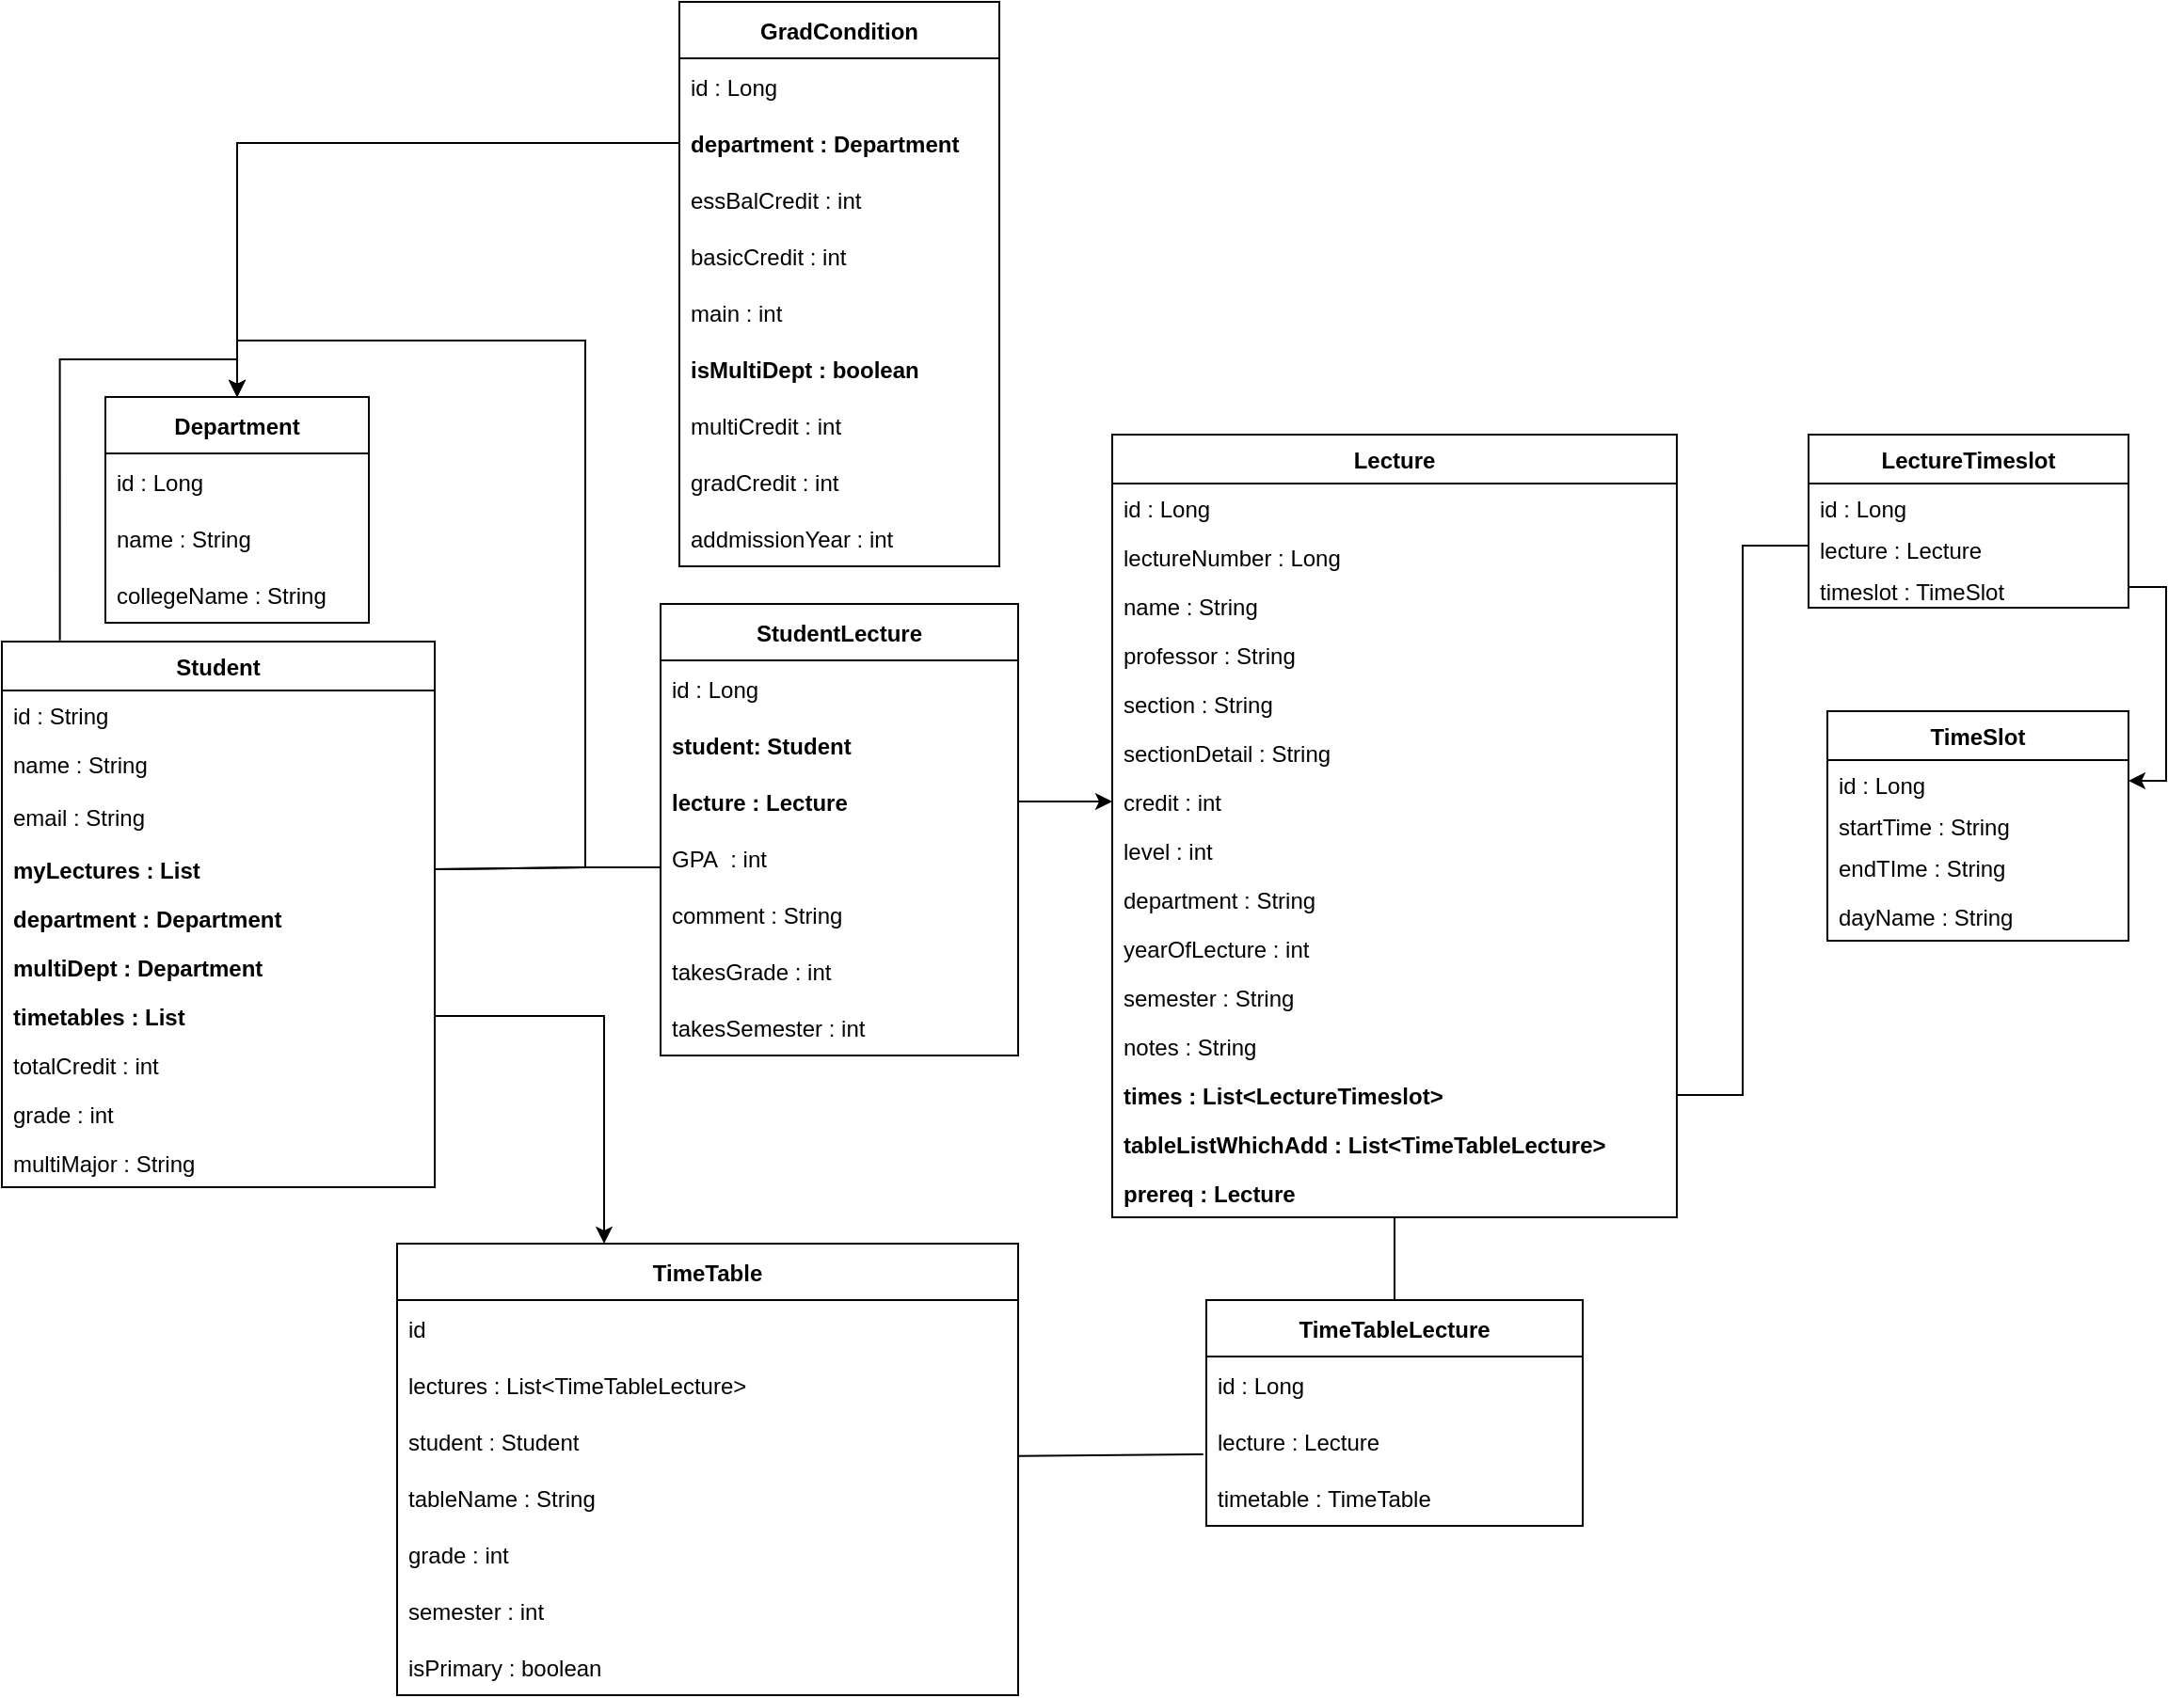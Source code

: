 <mxfile version="20.2.0" type="github" pages="2">
  <diagram id="W-FeBrTCTAhwSY8QPuT9" name="Java Entity">
    <mxGraphModel dx="2473" dy="1296" grid="1" gridSize="10" guides="1" tooltips="1" connect="1" arrows="1" fold="1" page="0" pageScale="1" pageWidth="827" pageHeight="1169" math="0" shadow="0">
      <root>
        <mxCell id="0" />
        <mxCell id="1" parent="0" />
        <mxCell id="-cnbxjXZcpYBaiaaWB5D-1" value="Student" style="swimlane;fontStyle=1;align=center;verticalAlign=top;childLayout=stackLayout;horizontal=1;startSize=26;horizontalStack=0;resizeParent=1;resizeLast=0;collapsible=1;marginBottom=0;rounded=0;shadow=0;strokeWidth=1;" parent="1" vertex="1">
          <mxGeometry x="-440" y="120" width="230" height="290" as="geometry">
            <mxRectangle x="230" y="140" width="160" height="26" as="alternateBounds" />
          </mxGeometry>
        </mxCell>
        <mxCell id="-cnbxjXZcpYBaiaaWB5D-2" value="id : String" style="text;align=left;verticalAlign=top;spacingLeft=4;spacingRight=4;overflow=hidden;rotatable=0;points=[[0,0.5],[1,0.5]];portConstraint=eastwest;" parent="-cnbxjXZcpYBaiaaWB5D-1" vertex="1">
          <mxGeometry y="26" width="230" height="26" as="geometry" />
        </mxCell>
        <mxCell id="-cnbxjXZcpYBaiaaWB5D-3" value="name : String" style="text;align=left;verticalAlign=top;spacingLeft=4;spacingRight=4;overflow=hidden;rotatable=0;points=[[0,0.5],[1,0.5]];portConstraint=eastwest;rounded=0;shadow=0;html=0;" parent="-cnbxjXZcpYBaiaaWB5D-1" vertex="1">
          <mxGeometry y="52" width="230" height="28" as="geometry" />
        </mxCell>
        <mxCell id="-cnbxjXZcpYBaiaaWB5D-4" value="email : String" style="text;align=left;verticalAlign=top;spacingLeft=4;spacingRight=4;overflow=hidden;rotatable=0;points=[[0,0.5],[1,0.5]];portConstraint=eastwest;rounded=0;shadow=0;html=0;" parent="-cnbxjXZcpYBaiaaWB5D-1" vertex="1">
          <mxGeometry y="80" width="230" height="28" as="geometry" />
        </mxCell>
        <mxCell id="-cnbxjXZcpYBaiaaWB5D-5" value="myLectures : List" style="text;align=left;verticalAlign=top;spacingLeft=4;spacingRight=4;overflow=hidden;rotatable=0;points=[[0,0.5],[1,0.5]];portConstraint=eastwest;rounded=0;shadow=0;html=0;fontStyle=1" parent="-cnbxjXZcpYBaiaaWB5D-1" vertex="1">
          <mxGeometry y="108" width="230" height="26" as="geometry" />
        </mxCell>
        <mxCell id="-cnbxjXZcpYBaiaaWB5D-6" value="department : Department" style="text;align=left;verticalAlign=top;spacingLeft=4;spacingRight=4;overflow=hidden;rotatable=0;points=[[0,0.5],[1,0.5]];portConstraint=eastwest;rounded=0;shadow=0;html=0;fontStyle=1" parent="-cnbxjXZcpYBaiaaWB5D-1" vertex="1">
          <mxGeometry y="134" width="230" height="26" as="geometry" />
        </mxCell>
        <mxCell id="5d6ose7PlDoT8MuoPcGN-1" value="multiDept : Department" style="text;align=left;verticalAlign=top;spacingLeft=4;spacingRight=4;overflow=hidden;rotatable=0;points=[[0,0.5],[1,0.5]];portConstraint=eastwest;rounded=0;shadow=0;html=0;fontStyle=1" parent="-cnbxjXZcpYBaiaaWB5D-1" vertex="1">
          <mxGeometry y="160" width="230" height="26" as="geometry" />
        </mxCell>
        <mxCell id="5d6ose7PlDoT8MuoPcGN-6" value="timetables : List" style="text;align=left;verticalAlign=top;spacingLeft=4;spacingRight=4;overflow=hidden;rotatable=0;points=[[0,0.5],[1,0.5]];portConstraint=eastwest;rounded=0;shadow=0;html=0;fontStyle=1" parent="-cnbxjXZcpYBaiaaWB5D-1" vertex="1">
          <mxGeometry y="186" width="230" height="26" as="geometry" />
        </mxCell>
        <mxCell id="-cnbxjXZcpYBaiaaWB5D-7" value="totalCredit : int" style="text;align=left;verticalAlign=top;spacingLeft=4;spacingRight=4;overflow=hidden;rotatable=0;points=[[0,0.5],[1,0.5]];portConstraint=eastwest;rounded=0;shadow=0;html=0;fontStyle=0" parent="-cnbxjXZcpYBaiaaWB5D-1" vertex="1">
          <mxGeometry y="212" width="230" height="26" as="geometry" />
        </mxCell>
        <mxCell id="-cnbxjXZcpYBaiaaWB5D-8" value="grade : int" style="text;align=left;verticalAlign=top;spacingLeft=4;spacingRight=4;overflow=hidden;rotatable=0;points=[[0,0.5],[1,0.5]];portConstraint=eastwest;rounded=0;shadow=0;html=0;fontStyle=0" parent="-cnbxjXZcpYBaiaaWB5D-1" vertex="1">
          <mxGeometry y="238" width="230" height="26" as="geometry" />
        </mxCell>
        <mxCell id="-cnbxjXZcpYBaiaaWB5D-9" value="multiMajor : String" style="text;align=left;verticalAlign=top;spacingLeft=4;spacingRight=4;overflow=hidden;rotatable=0;points=[[0,0.5],[1,0.5]];portConstraint=eastwest;rounded=0;shadow=0;html=0;fontStyle=0" parent="-cnbxjXZcpYBaiaaWB5D-1" vertex="1">
          <mxGeometry y="264" width="230" height="26" as="geometry" />
        </mxCell>
        <mxCell id="5d6ose7PlDoT8MuoPcGN-4" style="edgeStyle=orthogonalEdgeStyle;rounded=0;orthogonalLoop=1;jettySize=auto;html=1;exitX=1;exitY=0.5;exitDx=0;exitDy=0;" parent="-cnbxjXZcpYBaiaaWB5D-1" source="5d6ose7PlDoT8MuoPcGN-1" target="5d6ose7PlDoT8MuoPcGN-1" edge="1">
          <mxGeometry relative="1" as="geometry" />
        </mxCell>
        <mxCell id="-cnbxjXZcpYBaiaaWB5D-10" value="LectureTimeslot" style="swimlane;fontStyle=1;align=center;verticalAlign=top;childLayout=stackLayout;horizontal=1;startSize=26;horizontalStack=0;resizeParent=1;resizeLast=0;collapsible=1;marginBottom=0;rounded=0;shadow=0;strokeWidth=1;" parent="1" vertex="1">
          <mxGeometry x="520" y="10" width="170" height="92" as="geometry">
            <mxRectangle x="340" y="380" width="170" height="26" as="alternateBounds" />
          </mxGeometry>
        </mxCell>
        <mxCell id="-cnbxjXZcpYBaiaaWB5D-11" value="id : Long" style="text;align=left;verticalAlign=top;spacingLeft=4;spacingRight=4;overflow=hidden;rotatable=0;points=[[0,0.5],[1,0.5]];portConstraint=eastwest;" parent="-cnbxjXZcpYBaiaaWB5D-10" vertex="1">
          <mxGeometry y="26" width="170" height="22" as="geometry" />
        </mxCell>
        <mxCell id="-cnbxjXZcpYBaiaaWB5D-12" value="lecture : Lecture " style="text;align=left;verticalAlign=top;spacingLeft=4;spacingRight=4;overflow=hidden;rotatable=0;points=[[0,0.5],[1,0.5]];portConstraint=eastwest;" parent="-cnbxjXZcpYBaiaaWB5D-10" vertex="1">
          <mxGeometry y="48" width="170" height="22" as="geometry" />
        </mxCell>
        <mxCell id="-cnbxjXZcpYBaiaaWB5D-13" value="timeslot : TimeSlot" style="text;align=left;verticalAlign=top;spacingLeft=4;spacingRight=4;overflow=hidden;rotatable=0;points=[[0,0.5],[1,0.5]];portConstraint=eastwest;" parent="-cnbxjXZcpYBaiaaWB5D-10" vertex="1">
          <mxGeometry y="70" width="170" height="22" as="geometry" />
        </mxCell>
        <mxCell id="-cnbxjXZcpYBaiaaWB5D-14" value="Lecture" style="swimlane;fontStyle=1;align=center;verticalAlign=top;childLayout=stackLayout;horizontal=1;startSize=26;horizontalStack=0;resizeParent=1;resizeLast=0;collapsible=1;marginBottom=0;rounded=0;shadow=0;strokeWidth=1;" parent="1" vertex="1">
          <mxGeometry x="150" y="10" width="300" height="416" as="geometry">
            <mxRectangle x="550" y="140" width="160" height="26" as="alternateBounds" />
          </mxGeometry>
        </mxCell>
        <mxCell id="-cnbxjXZcpYBaiaaWB5D-15" value="id : Long" style="text;align=left;verticalAlign=top;spacingLeft=4;spacingRight=4;overflow=hidden;rotatable=0;points=[[0,0.5],[1,0.5]];portConstraint=eastwest;" parent="-cnbxjXZcpYBaiaaWB5D-14" vertex="1">
          <mxGeometry y="26" width="300" height="26" as="geometry" />
        </mxCell>
        <mxCell id="-cnbxjXZcpYBaiaaWB5D-16" value="lectureNumber : Long" style="text;align=left;verticalAlign=top;spacingLeft=4;spacingRight=4;overflow=hidden;rotatable=0;points=[[0,0.5],[1,0.5]];portConstraint=eastwest;" parent="-cnbxjXZcpYBaiaaWB5D-14" vertex="1">
          <mxGeometry y="52" width="300" height="26" as="geometry" />
        </mxCell>
        <mxCell id="-cnbxjXZcpYBaiaaWB5D-17" value="name : String" style="text;align=left;verticalAlign=top;spacingLeft=4;spacingRight=4;overflow=hidden;rotatable=0;points=[[0,0.5],[1,0.5]];portConstraint=eastwest;rounded=0;shadow=0;html=0;" parent="-cnbxjXZcpYBaiaaWB5D-14" vertex="1">
          <mxGeometry y="78" width="300" height="26" as="geometry" />
        </mxCell>
        <mxCell id="-cnbxjXZcpYBaiaaWB5D-18" value="professor : String" style="text;align=left;verticalAlign=top;spacingLeft=4;spacingRight=4;overflow=hidden;rotatable=0;points=[[0,0.5],[1,0.5]];portConstraint=eastwest;rounded=0;shadow=0;html=0;" parent="-cnbxjXZcpYBaiaaWB5D-14" vertex="1">
          <mxGeometry y="104" width="300" height="26" as="geometry" />
        </mxCell>
        <mxCell id="-cnbxjXZcpYBaiaaWB5D-19" value="section : String" style="text;align=left;verticalAlign=top;spacingLeft=4;spacingRight=4;overflow=hidden;rotatable=0;points=[[0,0.5],[1,0.5]];portConstraint=eastwest;rounded=0;shadow=0;html=0;" parent="-cnbxjXZcpYBaiaaWB5D-14" vertex="1">
          <mxGeometry y="130" width="300" height="26" as="geometry" />
        </mxCell>
        <mxCell id="-cnbxjXZcpYBaiaaWB5D-20" value="sectionDetail : String" style="text;align=left;verticalAlign=top;spacingLeft=4;spacingRight=4;overflow=hidden;rotatable=0;points=[[0,0.5],[1,0.5]];portConstraint=eastwest;rounded=0;shadow=0;html=0;" parent="-cnbxjXZcpYBaiaaWB5D-14" vertex="1">
          <mxGeometry y="156" width="300" height="26" as="geometry" />
        </mxCell>
        <mxCell id="-cnbxjXZcpYBaiaaWB5D-21" value="credit : int" style="text;align=left;verticalAlign=top;spacingLeft=4;spacingRight=4;overflow=hidden;rotatable=0;points=[[0,0.5],[1,0.5]];portConstraint=eastwest;rounded=0;shadow=0;html=0;" parent="-cnbxjXZcpYBaiaaWB5D-14" vertex="1">
          <mxGeometry y="182" width="300" height="26" as="geometry" />
        </mxCell>
        <mxCell id="-cnbxjXZcpYBaiaaWB5D-22" value="level : int" style="text;align=left;verticalAlign=top;spacingLeft=4;spacingRight=4;overflow=hidden;rotatable=0;points=[[0,0.5],[1,0.5]];portConstraint=eastwest;rounded=0;shadow=0;html=0;" parent="-cnbxjXZcpYBaiaaWB5D-14" vertex="1">
          <mxGeometry y="208" width="300" height="26" as="geometry" />
        </mxCell>
        <mxCell id="-cnbxjXZcpYBaiaaWB5D-23" value="department : String" style="text;align=left;verticalAlign=top;spacingLeft=4;spacingRight=4;overflow=hidden;rotatable=0;points=[[0,0.5],[1,0.5]];portConstraint=eastwest;rounded=0;shadow=0;html=0;" parent="-cnbxjXZcpYBaiaaWB5D-14" vertex="1">
          <mxGeometry y="234" width="300" height="26" as="geometry" />
        </mxCell>
        <mxCell id="-cnbxjXZcpYBaiaaWB5D-24" value="yearOfLecture : int" style="text;align=left;verticalAlign=top;spacingLeft=4;spacingRight=4;overflow=hidden;rotatable=0;points=[[0,0.5],[1,0.5]];portConstraint=eastwest;rounded=0;shadow=0;html=0;" parent="-cnbxjXZcpYBaiaaWB5D-14" vertex="1">
          <mxGeometry y="260" width="300" height="26" as="geometry" />
        </mxCell>
        <mxCell id="-cnbxjXZcpYBaiaaWB5D-25" value="semester : String" style="text;align=left;verticalAlign=top;spacingLeft=4;spacingRight=4;overflow=hidden;rotatable=0;points=[[0,0.5],[1,0.5]];portConstraint=eastwest;rounded=0;shadow=0;html=0;" parent="-cnbxjXZcpYBaiaaWB5D-14" vertex="1">
          <mxGeometry y="286" width="300" height="26" as="geometry" />
        </mxCell>
        <mxCell id="-cnbxjXZcpYBaiaaWB5D-26" value="notes : String" style="text;align=left;verticalAlign=top;spacingLeft=4;spacingRight=4;overflow=hidden;rotatable=0;points=[[0,0.5],[1,0.5]];portConstraint=eastwest;rounded=0;shadow=0;html=0;" parent="-cnbxjXZcpYBaiaaWB5D-14" vertex="1">
          <mxGeometry y="312" width="300" height="26" as="geometry" />
        </mxCell>
        <mxCell id="-cnbxjXZcpYBaiaaWB5D-27" value="times : List&lt;LectureTimeslot&gt;" style="text;align=left;verticalAlign=top;spacingLeft=4;spacingRight=4;overflow=hidden;rotatable=0;points=[[0,0.5],[1,0.5]];portConstraint=eastwest;rounded=0;shadow=0;html=0;fontStyle=1" parent="-cnbxjXZcpYBaiaaWB5D-14" vertex="1">
          <mxGeometry y="338" width="300" height="26" as="geometry" />
        </mxCell>
        <mxCell id="UEA4a7XoO_7cIZletmTw-15" value="tableListWhichAdd : List&lt;TimeTableLecture&gt;" style="text;align=left;verticalAlign=top;spacingLeft=4;spacingRight=4;overflow=hidden;rotatable=0;points=[[0,0.5],[1,0.5]];portConstraint=eastwest;rounded=0;shadow=0;html=0;fontStyle=1" parent="-cnbxjXZcpYBaiaaWB5D-14" vertex="1">
          <mxGeometry y="364" width="300" height="26" as="geometry" />
        </mxCell>
        <mxCell id="-cnbxjXZcpYBaiaaWB5D-28" value="prereq : Lecture" style="text;align=left;verticalAlign=top;spacingLeft=4;spacingRight=4;overflow=hidden;rotatable=0;points=[[0,0.5],[1,0.5]];portConstraint=eastwest;rounded=0;shadow=0;html=0;fontStyle=1" parent="-cnbxjXZcpYBaiaaWB5D-14" vertex="1">
          <mxGeometry y="390" width="300" height="26" as="geometry" />
        </mxCell>
        <mxCell id="-cnbxjXZcpYBaiaaWB5D-29" style="edgeStyle=orthogonalEdgeStyle;rounded=0;orthogonalLoop=1;jettySize=auto;html=1;entryX=0;entryY=0.5;entryDx=0;entryDy=0;endArrow=none;endFill=0;" parent="1" source="-cnbxjXZcpYBaiaaWB5D-27" target="-cnbxjXZcpYBaiaaWB5D-12" edge="1">
          <mxGeometry relative="1" as="geometry">
            <mxPoint x="600" y="123" as="targetPoint" />
          </mxGeometry>
        </mxCell>
        <mxCell id="-cnbxjXZcpYBaiaaWB5D-30" value="GradCondition" style="swimlane;fontStyle=1;childLayout=stackLayout;horizontal=1;startSize=30;horizontalStack=0;resizeParent=1;resizeParentMax=0;resizeLast=0;collapsible=1;marginBottom=0;" parent="1" vertex="1">
          <mxGeometry x="-80" y="-220" width="170" height="300" as="geometry" />
        </mxCell>
        <mxCell id="-cnbxjXZcpYBaiaaWB5D-31" value="id : Long" style="text;strokeColor=none;fillColor=none;align=left;verticalAlign=middle;spacingLeft=4;spacingRight=4;overflow=hidden;points=[[0,0.5],[1,0.5]];portConstraint=eastwest;rotatable=0;fontStyle=0" parent="-cnbxjXZcpYBaiaaWB5D-30" vertex="1">
          <mxGeometry y="30" width="170" height="30" as="geometry" />
        </mxCell>
        <mxCell id="-cnbxjXZcpYBaiaaWB5D-32" value="department : Department" style="text;strokeColor=none;fillColor=none;align=left;verticalAlign=middle;spacingLeft=4;spacingRight=4;overflow=hidden;points=[[0,0.5],[1,0.5]];portConstraint=eastwest;rotatable=0;fontStyle=1" parent="-cnbxjXZcpYBaiaaWB5D-30" vertex="1">
          <mxGeometry y="60" width="170" height="30" as="geometry" />
        </mxCell>
        <mxCell id="-cnbxjXZcpYBaiaaWB5D-33" value="essBalCredit : int" style="text;strokeColor=none;fillColor=none;align=left;verticalAlign=middle;spacingLeft=4;spacingRight=4;overflow=hidden;points=[[0,0.5],[1,0.5]];portConstraint=eastwest;rotatable=0;" parent="-cnbxjXZcpYBaiaaWB5D-30" vertex="1">
          <mxGeometry y="90" width="170" height="30" as="geometry" />
        </mxCell>
        <mxCell id="-cnbxjXZcpYBaiaaWB5D-34" value="basicCredit : int" style="text;strokeColor=none;fillColor=none;align=left;verticalAlign=middle;spacingLeft=4;spacingRight=4;overflow=hidden;points=[[0,0.5],[1,0.5]];portConstraint=eastwest;rotatable=0;" parent="-cnbxjXZcpYBaiaaWB5D-30" vertex="1">
          <mxGeometry y="120" width="170" height="30" as="geometry" />
        </mxCell>
        <mxCell id="-cnbxjXZcpYBaiaaWB5D-35" value="main : int" style="text;strokeColor=none;fillColor=none;align=left;verticalAlign=middle;spacingLeft=4;spacingRight=4;overflow=hidden;points=[[0,0.5],[1,0.5]];portConstraint=eastwest;rotatable=0;" parent="-cnbxjXZcpYBaiaaWB5D-30" vertex="1">
          <mxGeometry y="150" width="170" height="30" as="geometry" />
        </mxCell>
        <mxCell id="-cnbxjXZcpYBaiaaWB5D-36" value="isMultiDept : boolean" style="text;strokeColor=none;fillColor=none;align=left;verticalAlign=middle;spacingLeft=4;spacingRight=4;overflow=hidden;points=[[0,0.5],[1,0.5]];portConstraint=eastwest;rotatable=0;fontStyle=1" parent="-cnbxjXZcpYBaiaaWB5D-30" vertex="1">
          <mxGeometry y="180" width="170" height="30" as="geometry" />
        </mxCell>
        <mxCell id="-cnbxjXZcpYBaiaaWB5D-37" value="multiCredit : int" style="text;strokeColor=none;fillColor=none;align=left;verticalAlign=middle;spacingLeft=4;spacingRight=4;overflow=hidden;points=[[0,0.5],[1,0.5]];portConstraint=eastwest;rotatable=0;" parent="-cnbxjXZcpYBaiaaWB5D-30" vertex="1">
          <mxGeometry y="210" width="170" height="30" as="geometry" />
        </mxCell>
        <mxCell id="-cnbxjXZcpYBaiaaWB5D-38" value="gradCredit : int" style="text;strokeColor=none;fillColor=none;align=left;verticalAlign=middle;spacingLeft=4;spacingRight=4;overflow=hidden;points=[[0,0.5],[1,0.5]];portConstraint=eastwest;rotatable=0;" parent="-cnbxjXZcpYBaiaaWB5D-30" vertex="1">
          <mxGeometry y="240" width="170" height="30" as="geometry" />
        </mxCell>
        <mxCell id="-cnbxjXZcpYBaiaaWB5D-39" value="addmissionYear : int" style="text;strokeColor=none;fillColor=none;align=left;verticalAlign=middle;spacingLeft=4;spacingRight=4;overflow=hidden;points=[[0,0.5],[1,0.5]];portConstraint=eastwest;rotatable=0;" parent="-cnbxjXZcpYBaiaaWB5D-30" vertex="1">
          <mxGeometry y="270" width="170" height="30" as="geometry" />
        </mxCell>
        <mxCell id="-cnbxjXZcpYBaiaaWB5D-40" value="Department" style="swimlane;fontStyle=1;childLayout=stackLayout;horizontal=1;startSize=30;horizontalStack=0;resizeParent=1;resizeParentMax=0;resizeLast=0;collapsible=1;marginBottom=0;" parent="1" vertex="1">
          <mxGeometry x="-385" y="-10" width="140" height="120" as="geometry" />
        </mxCell>
        <mxCell id="-cnbxjXZcpYBaiaaWB5D-41" value="id : Long" style="text;strokeColor=none;fillColor=none;align=left;verticalAlign=middle;spacingLeft=4;spacingRight=4;overflow=hidden;points=[[0,0.5],[1,0.5]];portConstraint=eastwest;rotatable=0;" parent="-cnbxjXZcpYBaiaaWB5D-40" vertex="1">
          <mxGeometry y="30" width="140" height="30" as="geometry" />
        </mxCell>
        <mxCell id="-cnbxjXZcpYBaiaaWB5D-42" value="name : String" style="text;strokeColor=none;fillColor=none;align=left;verticalAlign=middle;spacingLeft=4;spacingRight=4;overflow=hidden;points=[[0,0.5],[1,0.5]];portConstraint=eastwest;rotatable=0;" parent="-cnbxjXZcpYBaiaaWB5D-40" vertex="1">
          <mxGeometry y="60" width="140" height="30" as="geometry" />
        </mxCell>
        <mxCell id="-cnbxjXZcpYBaiaaWB5D-43" value="collegeName : String" style="text;strokeColor=none;fillColor=none;align=left;verticalAlign=middle;spacingLeft=4;spacingRight=4;overflow=hidden;points=[[0,0.5],[1,0.5]];portConstraint=eastwest;rotatable=0;" parent="-cnbxjXZcpYBaiaaWB5D-40" vertex="1">
          <mxGeometry y="90" width="140" height="30" as="geometry" />
        </mxCell>
        <mxCell id="-cnbxjXZcpYBaiaaWB5D-44" style="edgeStyle=orthogonalEdgeStyle;rounded=0;orthogonalLoop=1;jettySize=auto;html=1;exitX=0.134;exitY=-0.002;exitDx=0;exitDy=0;entryX=0.5;entryY=0;entryDx=0;entryDy=0;exitPerimeter=0;" parent="1" source="-cnbxjXZcpYBaiaaWB5D-1" target="-cnbxjXZcpYBaiaaWB5D-40" edge="1">
          <mxGeometry relative="1" as="geometry" />
        </mxCell>
        <mxCell id="-cnbxjXZcpYBaiaaWB5D-45" value="StudentLecture" style="swimlane;fontStyle=1;childLayout=stackLayout;horizontal=1;startSize=30;horizontalStack=0;resizeParent=1;resizeParentMax=0;resizeLast=0;collapsible=1;marginBottom=0;" parent="1" vertex="1">
          <mxGeometry x="-90" y="100" width="190" height="240" as="geometry" />
        </mxCell>
        <mxCell id="-cnbxjXZcpYBaiaaWB5D-46" value="id : Long" style="text;strokeColor=none;fillColor=none;align=left;verticalAlign=middle;spacingLeft=4;spacingRight=4;overflow=hidden;points=[[0,0.5],[1,0.5]];portConstraint=eastwest;rotatable=0;" parent="-cnbxjXZcpYBaiaaWB5D-45" vertex="1">
          <mxGeometry y="30" width="190" height="30" as="geometry" />
        </mxCell>
        <mxCell id="-cnbxjXZcpYBaiaaWB5D-47" value="student: Student" style="text;strokeColor=none;fillColor=none;align=left;verticalAlign=middle;spacingLeft=4;spacingRight=4;overflow=hidden;points=[[0,0.5],[1,0.5]];portConstraint=eastwest;rotatable=0;fontStyle=1" parent="-cnbxjXZcpYBaiaaWB5D-45" vertex="1">
          <mxGeometry y="60" width="190" height="30" as="geometry" />
        </mxCell>
        <mxCell id="-cnbxjXZcpYBaiaaWB5D-48" value="lecture : Lecture" style="text;strokeColor=none;fillColor=none;align=left;verticalAlign=middle;spacingLeft=4;spacingRight=4;overflow=hidden;points=[[0,0.5],[1,0.5]];portConstraint=eastwest;rotatable=0;fontStyle=1" parent="-cnbxjXZcpYBaiaaWB5D-45" vertex="1">
          <mxGeometry y="90" width="190" height="30" as="geometry" />
        </mxCell>
        <mxCell id="-cnbxjXZcpYBaiaaWB5D-49" value="GPA  : int" style="text;strokeColor=none;fillColor=none;align=left;verticalAlign=middle;spacingLeft=4;spacingRight=4;overflow=hidden;points=[[0,0.5],[1,0.5]];portConstraint=eastwest;rotatable=0;" parent="-cnbxjXZcpYBaiaaWB5D-45" vertex="1">
          <mxGeometry y="120" width="190" height="30" as="geometry" />
        </mxCell>
        <mxCell id="-cnbxjXZcpYBaiaaWB5D-50" value="comment : String" style="text;strokeColor=none;fillColor=none;align=left;verticalAlign=middle;spacingLeft=4;spacingRight=4;overflow=hidden;points=[[0,0.5],[1,0.5]];portConstraint=eastwest;rotatable=0;" parent="-cnbxjXZcpYBaiaaWB5D-45" vertex="1">
          <mxGeometry y="150" width="190" height="30" as="geometry" />
        </mxCell>
        <mxCell id="-cnbxjXZcpYBaiaaWB5D-51" value="takesGrade : int" style="text;strokeColor=none;fillColor=none;align=left;verticalAlign=middle;spacingLeft=4;spacingRight=4;overflow=hidden;points=[[0,0.5],[1,0.5]];portConstraint=eastwest;rotatable=0;" parent="-cnbxjXZcpYBaiaaWB5D-45" vertex="1">
          <mxGeometry y="180" width="190" height="30" as="geometry" />
        </mxCell>
        <mxCell id="-cnbxjXZcpYBaiaaWB5D-52" value="takesSemester : int" style="text;strokeColor=none;fillColor=none;align=left;verticalAlign=middle;spacingLeft=4;spacingRight=4;overflow=hidden;points=[[0,0.5],[1,0.5]];portConstraint=eastwest;rotatable=0;" parent="-cnbxjXZcpYBaiaaWB5D-45" vertex="1">
          <mxGeometry y="210" width="190" height="30" as="geometry" />
        </mxCell>
        <mxCell id="-cnbxjXZcpYBaiaaWB5D-53" value="" style="endArrow=none;html=1;rounded=0;exitX=1;exitY=0.5;exitDx=0;exitDy=0;" parent="1" source="-cnbxjXZcpYBaiaaWB5D-5" edge="1">
          <mxGeometry width="50" height="50" relative="1" as="geometry">
            <mxPoint x="170" y="520" as="sourcePoint" />
            <mxPoint x="-90" y="240" as="targetPoint" />
            <Array as="points">
              <mxPoint x="-130" y="240" />
            </Array>
          </mxGeometry>
        </mxCell>
        <mxCell id="-cnbxjXZcpYBaiaaWB5D-54" value="" style="endArrow=classic;html=1;rounded=0;exitX=1;exitY=0.5;exitDx=0;exitDy=0;entryX=0;entryY=0.5;entryDx=0;entryDy=0;" parent="1" source="-cnbxjXZcpYBaiaaWB5D-48" target="-cnbxjXZcpYBaiaaWB5D-21" edge="1">
          <mxGeometry width="50" height="50" relative="1" as="geometry">
            <mxPoint x="170" y="520" as="sourcePoint" />
            <mxPoint x="220" y="470" as="targetPoint" />
          </mxGeometry>
        </mxCell>
        <mxCell id="-cnbxjXZcpYBaiaaWB5D-55" value="" style="endArrow=classic;html=1;rounded=0;entryX=0.5;entryY=0;entryDx=0;entryDy=0;exitX=0;exitY=0.5;exitDx=0;exitDy=0;jumpStyle=none;" parent="1" source="-cnbxjXZcpYBaiaaWB5D-32" target="-cnbxjXZcpYBaiaaWB5D-40" edge="1">
          <mxGeometry width="50" height="50" relative="1" as="geometry">
            <mxPoint x="170" y="520" as="sourcePoint" />
            <mxPoint x="220" y="470" as="targetPoint" />
            <Array as="points">
              <mxPoint x="-315" y="-145" />
              <mxPoint x="-315" y="-60" />
            </Array>
          </mxGeometry>
        </mxCell>
        <mxCell id="-cnbxjXZcpYBaiaaWB5D-56" value="" style="endArrow=classic;html=1;rounded=0;entryX=0.5;entryY=0;entryDx=0;entryDy=0;exitX=1;exitY=0.5;exitDx=0;exitDy=0;" parent="1" source="-cnbxjXZcpYBaiaaWB5D-5" target="-cnbxjXZcpYBaiaaWB5D-40" edge="1">
          <mxGeometry width="50" height="50" relative="1" as="geometry">
            <mxPoint x="-140" y="450" as="sourcePoint" />
            <mxPoint x="220" y="470" as="targetPoint" />
            <Array as="points">
              <mxPoint x="-130" y="240" />
              <mxPoint x="-130" y="-40" />
              <mxPoint x="-315" y="-40" />
            </Array>
          </mxGeometry>
        </mxCell>
        <mxCell id="-cnbxjXZcpYBaiaaWB5D-57" value="TimeTable" style="swimlane;fontStyle=1;childLayout=stackLayout;horizontal=1;startSize=30;horizontalStack=0;resizeParent=1;resizeParentMax=0;resizeLast=0;collapsible=1;marginBottom=0;" parent="1" vertex="1">
          <mxGeometry x="-230" y="440" width="330" height="240" as="geometry" />
        </mxCell>
        <mxCell id="-cnbxjXZcpYBaiaaWB5D-58" value="id" style="text;strokeColor=none;fillColor=none;align=left;verticalAlign=middle;spacingLeft=4;spacingRight=4;overflow=hidden;points=[[0,0.5],[1,0.5]];portConstraint=eastwest;rotatable=0;" parent="-cnbxjXZcpYBaiaaWB5D-57" vertex="1">
          <mxGeometry y="30" width="330" height="30" as="geometry" />
        </mxCell>
        <mxCell id="-cnbxjXZcpYBaiaaWB5D-59" value="lectures : List&lt;TimeTableLecture&gt;" style="text;strokeColor=none;fillColor=none;align=left;verticalAlign=middle;spacingLeft=4;spacingRight=4;overflow=hidden;points=[[0,0.5],[1,0.5]];portConstraint=eastwest;rotatable=0;" parent="-cnbxjXZcpYBaiaaWB5D-57" vertex="1">
          <mxGeometry y="60" width="330" height="30" as="geometry" />
        </mxCell>
        <mxCell id="UEA4a7XoO_7cIZletmTw-17" value="student : Student" style="text;strokeColor=none;fillColor=none;align=left;verticalAlign=middle;spacingLeft=4;spacingRight=4;overflow=hidden;points=[[0,0.5],[1,0.5]];portConstraint=eastwest;rotatable=0;" parent="-cnbxjXZcpYBaiaaWB5D-57" vertex="1">
          <mxGeometry y="90" width="330" height="30" as="geometry" />
        </mxCell>
        <mxCell id="-cnbxjXZcpYBaiaaWB5D-60" value="tableName : String" style="text;strokeColor=none;fillColor=none;align=left;verticalAlign=middle;spacingLeft=4;spacingRight=4;overflow=hidden;points=[[0,0.5],[1,0.5]];portConstraint=eastwest;rotatable=0;" parent="-cnbxjXZcpYBaiaaWB5D-57" vertex="1">
          <mxGeometry y="120" width="330" height="30" as="geometry" />
        </mxCell>
        <mxCell id="UEA4a7XoO_7cIZletmTw-2" value="grade : int" style="text;strokeColor=none;fillColor=none;align=left;verticalAlign=middle;spacingLeft=4;spacingRight=4;overflow=hidden;points=[[0,0.5],[1,0.5]];portConstraint=eastwest;rotatable=0;" parent="-cnbxjXZcpYBaiaaWB5D-57" vertex="1">
          <mxGeometry y="150" width="330" height="30" as="geometry" />
        </mxCell>
        <mxCell id="UEA4a7XoO_7cIZletmTw-1" value="semester : int" style="text;strokeColor=none;fillColor=none;align=left;verticalAlign=middle;spacingLeft=4;spacingRight=4;overflow=hidden;points=[[0,0.5],[1,0.5]];portConstraint=eastwest;rotatable=0;" parent="-cnbxjXZcpYBaiaaWB5D-57" vertex="1">
          <mxGeometry y="180" width="330" height="30" as="geometry" />
        </mxCell>
        <mxCell id="-cnbxjXZcpYBaiaaWB5D-61" value="isPrimary : boolean" style="text;strokeColor=none;fillColor=none;align=left;verticalAlign=middle;spacingLeft=4;spacingRight=4;overflow=hidden;points=[[0,0.5],[1,0.5]];portConstraint=eastwest;rotatable=0;" parent="-cnbxjXZcpYBaiaaWB5D-57" vertex="1">
          <mxGeometry y="210" width="330" height="30" as="geometry" />
        </mxCell>
        <mxCell id="-cnbxjXZcpYBaiaaWB5D-63" value="TimeSlot" style="swimlane;fontStyle=1;align=center;verticalAlign=top;childLayout=stackLayout;horizontal=1;startSize=26;horizontalStack=0;resizeParent=1;resizeLast=0;collapsible=1;marginBottom=0;rounded=0;shadow=0;strokeWidth=1;" parent="1" vertex="1">
          <mxGeometry x="530" y="157" width="160" height="122" as="geometry">
            <mxRectangle x="340" y="380" width="170" height="26" as="alternateBounds" />
          </mxGeometry>
        </mxCell>
        <mxCell id="-cnbxjXZcpYBaiaaWB5D-64" value="id : Long" style="text;align=left;verticalAlign=top;spacingLeft=4;spacingRight=4;overflow=hidden;rotatable=0;points=[[0,0.5],[1,0.5]];portConstraint=eastwest;" parent="-cnbxjXZcpYBaiaaWB5D-63" vertex="1">
          <mxGeometry y="26" width="160" height="22" as="geometry" />
        </mxCell>
        <mxCell id="-cnbxjXZcpYBaiaaWB5D-65" value="startTime : String" style="text;align=left;verticalAlign=top;spacingLeft=4;spacingRight=4;overflow=hidden;rotatable=0;points=[[0,0.5],[1,0.5]];portConstraint=eastwest;" parent="-cnbxjXZcpYBaiaaWB5D-63" vertex="1">
          <mxGeometry y="48" width="160" height="22" as="geometry" />
        </mxCell>
        <mxCell id="-cnbxjXZcpYBaiaaWB5D-66" value="endTIme : String" style="text;align=left;verticalAlign=top;spacingLeft=4;spacingRight=4;overflow=hidden;rotatable=0;points=[[0,0.5],[1,0.5]];portConstraint=eastwest;" parent="-cnbxjXZcpYBaiaaWB5D-63" vertex="1">
          <mxGeometry y="70" width="160" height="26" as="geometry" />
        </mxCell>
        <mxCell id="24ndkDedMXEoMNzV1yz4-4" value="dayName : String" style="text;align=left;verticalAlign=top;spacingLeft=4;spacingRight=4;overflow=hidden;rotatable=0;points=[[0,0.5],[1,0.5]];portConstraint=eastwest;" vertex="1" parent="-cnbxjXZcpYBaiaaWB5D-63">
          <mxGeometry y="96" width="160" height="26" as="geometry" />
        </mxCell>
        <mxCell id="-cnbxjXZcpYBaiaaWB5D-68" style="edgeStyle=orthogonalEdgeStyle;rounded=0;orthogonalLoop=1;jettySize=auto;html=1;exitX=1;exitY=0.5;exitDx=0;exitDy=0;entryX=1;entryY=0.5;entryDx=0;entryDy=0;endArrow=none;endFill=0;startArrow=classic;startFill=1;" parent="1" source="-cnbxjXZcpYBaiaaWB5D-64" target="-cnbxjXZcpYBaiaaWB5D-13" edge="1">
          <mxGeometry relative="1" as="geometry" />
        </mxCell>
        <mxCell id="5d6ose7PlDoT8MuoPcGN-9" style="edgeStyle=orthogonalEdgeStyle;rounded=0;orthogonalLoop=1;jettySize=auto;html=1;exitX=1;exitY=0.5;exitDx=0;exitDy=0;" parent="1" source="5d6ose7PlDoT8MuoPcGN-6" target="-cnbxjXZcpYBaiaaWB5D-57" edge="1">
          <mxGeometry relative="1" as="geometry">
            <mxPoint x="280" y="840" as="targetPoint" />
            <Array as="points">
              <mxPoint x="-120" y="319" />
            </Array>
          </mxGeometry>
        </mxCell>
        <mxCell id="UEA4a7XoO_7cIZletmTw-8" value="TimeTableLecture" style="swimlane;fontStyle=1;childLayout=stackLayout;horizontal=1;startSize=30;horizontalStack=0;resizeParent=1;resizeParentMax=0;resizeLast=0;collapsible=1;marginBottom=0;" parent="1" vertex="1">
          <mxGeometry x="200" y="470" width="200" height="120" as="geometry" />
        </mxCell>
        <mxCell id="UEA4a7XoO_7cIZletmTw-9" value="id : Long" style="text;strokeColor=none;fillColor=none;align=left;verticalAlign=middle;spacingLeft=4;spacingRight=4;overflow=hidden;points=[[0,0.5],[1,0.5]];portConstraint=eastwest;rotatable=0;" parent="UEA4a7XoO_7cIZletmTw-8" vertex="1">
          <mxGeometry y="30" width="200" height="30" as="geometry" />
        </mxCell>
        <mxCell id="UEA4a7XoO_7cIZletmTw-10" value="lecture : Lecture" style="text;strokeColor=none;fillColor=none;align=left;verticalAlign=middle;spacingLeft=4;spacingRight=4;overflow=hidden;points=[[0,0.5],[1,0.5]];portConstraint=eastwest;rotatable=0;" parent="UEA4a7XoO_7cIZletmTw-8" vertex="1">
          <mxGeometry y="60" width="200" height="30" as="geometry" />
        </mxCell>
        <mxCell id="UEA4a7XoO_7cIZletmTw-11" value="timetable : TimeTable" style="text;strokeColor=none;fillColor=none;align=left;verticalAlign=middle;spacingLeft=4;spacingRight=4;overflow=hidden;points=[[0,0.5],[1,0.5]];portConstraint=eastwest;rotatable=0;" parent="UEA4a7XoO_7cIZletmTw-8" vertex="1">
          <mxGeometry y="90" width="200" height="30" as="geometry" />
        </mxCell>
        <mxCell id="UEA4a7XoO_7cIZletmTw-12" value="" style="endArrow=none;html=1;rounded=0;exitX=1;exitY=0.761;exitDx=0;exitDy=0;exitPerimeter=0;entryX=-0.008;entryY=0.733;entryDx=0;entryDy=0;entryPerimeter=0;" parent="1" source="UEA4a7XoO_7cIZletmTw-17" target="UEA4a7XoO_7cIZletmTw-10" edge="1">
          <mxGeometry width="50" height="50" relative="1" as="geometry">
            <mxPoint x="120" y="540" as="sourcePoint" />
            <mxPoint x="150" y="580" as="targetPoint" />
            <Array as="points" />
          </mxGeometry>
        </mxCell>
        <mxCell id="UEA4a7XoO_7cIZletmTw-16" value="" style="endArrow=none;html=1;rounded=0;" parent="1" source="UEA4a7XoO_7cIZletmTw-8" target="-cnbxjXZcpYBaiaaWB5D-14" edge="1">
          <mxGeometry width="50" height="50" relative="1" as="geometry">
            <mxPoint x="20" y="620" as="sourcePoint" />
            <mxPoint x="70" y="570" as="targetPoint" />
          </mxGeometry>
        </mxCell>
      </root>
    </mxGraphModel>
  </diagram>
  <diagram id="fp8CY_eyvqrqYUBnw9YK" name="DB">
    <mxGraphModel dx="1822" dy="1105" grid="1" gridSize="10" guides="1" tooltips="1" connect="1" arrows="1" fold="1" page="0" pageScale="1" pageWidth="827" pageHeight="1169" math="0" shadow="0">
      <root>
        <mxCell id="0" />
        <mxCell id="1" parent="0" />
        <mxCell id="TjZu2BE0Z_4mkGBsEDsy-1" value="student" style="shape=table;startSize=30;container=1;collapsible=1;childLayout=tableLayout;fixedRows=1;rowLines=0;fontStyle=1;align=center;resizeLast=1;" vertex="1" parent="1">
          <mxGeometry x="-299.96" y="-80" width="240" height="250" as="geometry">
            <mxRectangle x="120" y="120" width="90" height="30" as="alternateBounds" />
          </mxGeometry>
        </mxCell>
        <mxCell id="TjZu2BE0Z_4mkGBsEDsy-2" value="" style="shape=partialRectangle;collapsible=0;dropTarget=0;pointerEvents=0;fillColor=none;points=[[0,0.5],[1,0.5]];portConstraint=eastwest;top=0;left=0;right=0;bottom=1;" vertex="1" parent="TjZu2BE0Z_4mkGBsEDsy-1">
          <mxGeometry y="30" width="240" height="30" as="geometry" />
        </mxCell>
        <mxCell id="TjZu2BE0Z_4mkGBsEDsy-3" value="PK" style="shape=partialRectangle;overflow=hidden;connectable=0;fillColor=none;top=0;left=0;bottom=0;right=0;fontStyle=1;" vertex="1" parent="TjZu2BE0Z_4mkGBsEDsy-2">
          <mxGeometry width="30" height="30" as="geometry">
            <mxRectangle width="30" height="30" as="alternateBounds" />
          </mxGeometry>
        </mxCell>
        <mxCell id="TjZu2BE0Z_4mkGBsEDsy-4" value="id int NOT NULL GenerateValue" style="shape=partialRectangle;overflow=hidden;connectable=0;fillColor=none;top=0;left=0;bottom=0;right=0;align=left;spacingLeft=6;fontStyle=5;" vertex="1" parent="TjZu2BE0Z_4mkGBsEDsy-2">
          <mxGeometry x="30" width="210" height="30" as="geometry">
            <mxRectangle width="210" height="30" as="alternateBounds" />
          </mxGeometry>
        </mxCell>
        <mxCell id="TjZu2BE0Z_4mkGBsEDsy-5" value="" style="shape=partialRectangle;collapsible=0;dropTarget=0;pointerEvents=0;fillColor=none;points=[[0,0.5],[1,0.5]];portConstraint=eastwest;top=0;left=0;right=0;bottom=0;" vertex="1" parent="TjZu2BE0Z_4mkGBsEDsy-1">
          <mxGeometry y="60" width="240" height="30" as="geometry" />
        </mxCell>
        <mxCell id="TjZu2BE0Z_4mkGBsEDsy-6" value="     " style="shape=partialRectangle;overflow=hidden;connectable=0;fillColor=none;top=0;left=0;bottom=0;right=0;" vertex="1" parent="TjZu2BE0Z_4mkGBsEDsy-5">
          <mxGeometry width="30" height="30" as="geometry">
            <mxRectangle width="30" height="30" as="alternateBounds" />
          </mxGeometry>
        </mxCell>
        <mxCell id="TjZu2BE0Z_4mkGBsEDsy-7" value="password : varchar(20)" style="shape=partialRectangle;overflow=hidden;connectable=0;fillColor=none;top=0;left=0;bottom=0;right=0;align=left;spacingLeft=6;" vertex="1" parent="TjZu2BE0Z_4mkGBsEDsy-5">
          <mxGeometry x="30" width="210" height="30" as="geometry">
            <mxRectangle width="210" height="30" as="alternateBounds" />
          </mxGeometry>
        </mxCell>
        <mxCell id="TjZu2BE0Z_4mkGBsEDsy-8" value="" style="shape=partialRectangle;collapsible=0;dropTarget=0;pointerEvents=0;fillColor=none;points=[[0,0.5],[1,0.5]];portConstraint=eastwest;top=0;left=0;right=0;bottom=0;" vertex="1" parent="TjZu2BE0Z_4mkGBsEDsy-1">
          <mxGeometry y="90" width="240" height="30" as="geometry" />
        </mxCell>
        <mxCell id="TjZu2BE0Z_4mkGBsEDsy-9" value="     " style="shape=partialRectangle;overflow=hidden;connectable=0;fillColor=none;top=0;left=0;bottom=0;right=0;" vertex="1" parent="TjZu2BE0Z_4mkGBsEDsy-8">
          <mxGeometry width="30" height="30" as="geometry">
            <mxRectangle width="30" height="30" as="alternateBounds" />
          </mxGeometry>
        </mxCell>
        <mxCell id="TjZu2BE0Z_4mkGBsEDsy-10" value="name : varchar(20)" style="shape=partialRectangle;overflow=hidden;connectable=0;fillColor=none;top=0;left=0;bottom=0;right=0;align=left;spacingLeft=6;" vertex="1" parent="TjZu2BE0Z_4mkGBsEDsy-8">
          <mxGeometry x="30" width="210" height="30" as="geometry">
            <mxRectangle width="210" height="30" as="alternateBounds" />
          </mxGeometry>
        </mxCell>
        <mxCell id="TjZu2BE0Z_4mkGBsEDsy-11" value="" style="shape=partialRectangle;collapsible=0;dropTarget=0;pointerEvents=0;fillColor=none;points=[[0,0.5],[1,0.5]];portConstraint=eastwest;top=0;left=0;right=0;bottom=0;" vertex="1" parent="TjZu2BE0Z_4mkGBsEDsy-1">
          <mxGeometry y="120" width="240" height="30" as="geometry" />
        </mxCell>
        <mxCell id="TjZu2BE0Z_4mkGBsEDsy-12" value="" style="shape=partialRectangle;overflow=hidden;connectable=0;fillColor=none;top=0;left=0;bottom=0;right=0;" vertex="1" parent="TjZu2BE0Z_4mkGBsEDsy-11">
          <mxGeometry width="30" height="30" as="geometry">
            <mxRectangle width="30" height="30" as="alternateBounds" />
          </mxGeometry>
        </mxCell>
        <mxCell id="TjZu2BE0Z_4mkGBsEDsy-13" value="email : varchar(20)" style="shape=partialRectangle;overflow=hidden;connectable=0;fillColor=none;top=0;left=0;bottom=0;right=0;align=left;spacingLeft=6;" vertex="1" parent="TjZu2BE0Z_4mkGBsEDsy-11">
          <mxGeometry x="30" width="210" height="30" as="geometry">
            <mxRectangle width="210" height="30" as="alternateBounds" />
          </mxGeometry>
        </mxCell>
        <mxCell id="TjZu2BE0Z_4mkGBsEDsy-14" value="" style="shape=partialRectangle;collapsible=0;dropTarget=0;pointerEvents=0;fillColor=none;points=[[0,0.5],[1,0.5]];portConstraint=eastwest;top=0;left=0;right=0;bottom=0;" vertex="1" parent="TjZu2BE0Z_4mkGBsEDsy-1">
          <mxGeometry y="150" width="240" height="30" as="geometry" />
        </mxCell>
        <mxCell id="TjZu2BE0Z_4mkGBsEDsy-15" value="FK " style="shape=partialRectangle;overflow=hidden;connectable=0;fillColor=none;top=0;left=0;bottom=0;right=0;" vertex="1" parent="TjZu2BE0Z_4mkGBsEDsy-14">
          <mxGeometry width="30" height="30" as="geometry">
            <mxRectangle width="30" height="30" as="alternateBounds" />
          </mxGeometry>
        </mxCell>
        <mxCell id="TjZu2BE0Z_4mkGBsEDsy-16" value="dept_id : varchar(20)" style="shape=partialRectangle;overflow=hidden;connectable=0;fillColor=none;top=0;left=0;bottom=0;right=0;align=left;spacingLeft=6;" vertex="1" parent="TjZu2BE0Z_4mkGBsEDsy-14">
          <mxGeometry x="30" width="210" height="30" as="geometry">
            <mxRectangle width="210" height="30" as="alternateBounds" />
          </mxGeometry>
        </mxCell>
        <mxCell id="TjZu2BE0Z_4mkGBsEDsy-17" value="" style="shape=partialRectangle;collapsible=0;dropTarget=0;pointerEvents=0;fillColor=none;points=[[0,0.5],[1,0.5]];portConstraint=eastwest;top=0;left=0;right=0;bottom=0;" vertex="1" parent="TjZu2BE0Z_4mkGBsEDsy-1">
          <mxGeometry y="180" width="240" height="30" as="geometry" />
        </mxCell>
        <mxCell id="TjZu2BE0Z_4mkGBsEDsy-18" value="FK" style="shape=partialRectangle;overflow=hidden;connectable=0;fillColor=none;top=0;left=0;bottom=0;right=0;" vertex="1" parent="TjZu2BE0Z_4mkGBsEDsy-17">
          <mxGeometry width="30" height="30" as="geometry">
            <mxRectangle width="30" height="30" as="alternateBounds" />
          </mxGeometry>
        </mxCell>
        <mxCell id="TjZu2BE0Z_4mkGBsEDsy-19" value="student_lecture_id : int" style="shape=partialRectangle;overflow=hidden;connectable=0;fillColor=none;top=0;left=0;bottom=0;right=0;align=left;spacingLeft=6;" vertex="1" parent="TjZu2BE0Z_4mkGBsEDsy-17">
          <mxGeometry x="30" width="210" height="30" as="geometry">
            <mxRectangle width="210" height="30" as="alternateBounds" />
          </mxGeometry>
        </mxCell>
        <mxCell id="TjZu2BE0Z_4mkGBsEDsy-20" value="" style="shape=partialRectangle;collapsible=0;dropTarget=0;pointerEvents=0;fillColor=none;points=[[0,0.5],[1,0.5]];portConstraint=eastwest;top=0;left=0;right=0;bottom=0;" vertex="1" parent="TjZu2BE0Z_4mkGBsEDsy-1">
          <mxGeometry y="210" width="240" height="30" as="geometry" />
        </mxCell>
        <mxCell id="TjZu2BE0Z_4mkGBsEDsy-21" value="" style="shape=partialRectangle;overflow=hidden;connectable=0;fillColor=none;top=0;left=0;bottom=0;right=0;" vertex="1" parent="TjZu2BE0Z_4mkGBsEDsy-20">
          <mxGeometry width="30" height="30" as="geometry">
            <mxRectangle width="30" height="30" as="alternateBounds" />
          </mxGeometry>
        </mxCell>
        <mxCell id="TjZu2BE0Z_4mkGBsEDsy-22" value="totalCredit : bigint" style="shape=partialRectangle;overflow=hidden;connectable=0;fillColor=none;top=0;left=0;bottom=0;right=0;align=left;spacingLeft=6;" vertex="1" parent="TjZu2BE0Z_4mkGBsEDsy-20">
          <mxGeometry x="30" width="210" height="30" as="geometry">
            <mxRectangle width="210" height="30" as="alternateBounds" />
          </mxGeometry>
        </mxCell>
        <mxCell id="TjZu2BE0Z_4mkGBsEDsy-23" value="time_slot" style="shape=table;startSize=30;container=1;collapsible=1;childLayout=tableLayout;fixedRows=1;rowLines=0;fontStyle=1;align=center;resizeLast=1;" vertex="1" parent="1">
          <mxGeometry x="260.04" y="490" width="230" height="160" as="geometry">
            <mxRectangle x="120" y="120" width="90" height="30" as="alternateBounds" />
          </mxGeometry>
        </mxCell>
        <mxCell id="TjZu2BE0Z_4mkGBsEDsy-24" value="" style="shape=partialRectangle;collapsible=0;dropTarget=0;pointerEvents=0;fillColor=none;points=[[0,0.5],[1,0.5]];portConstraint=eastwest;top=0;left=0;right=0;bottom=1;" vertex="1" parent="TjZu2BE0Z_4mkGBsEDsy-23">
          <mxGeometry y="30" width="230" height="30" as="geometry" />
        </mxCell>
        <mxCell id="TjZu2BE0Z_4mkGBsEDsy-25" value="PK" style="shape=partialRectangle;overflow=hidden;connectable=0;fillColor=none;top=0;left=0;bottom=0;right=0;fontStyle=1;" vertex="1" parent="TjZu2BE0Z_4mkGBsEDsy-24">
          <mxGeometry width="30" height="30" as="geometry">
            <mxRectangle width="30" height="30" as="alternateBounds" />
          </mxGeometry>
        </mxCell>
        <mxCell id="TjZu2BE0Z_4mkGBsEDsy-26" value="id int NOT NULL GenerateValue" style="shape=partialRectangle;overflow=hidden;connectable=0;fillColor=none;top=0;left=0;bottom=0;right=0;align=left;spacingLeft=6;fontStyle=5;" vertex="1" parent="TjZu2BE0Z_4mkGBsEDsy-24">
          <mxGeometry x="30" width="200" height="30" as="geometry">
            <mxRectangle width="200" height="30" as="alternateBounds" />
          </mxGeometry>
        </mxCell>
        <mxCell id="TjZu2BE0Z_4mkGBsEDsy-27" value="" style="shape=partialRectangle;collapsible=0;dropTarget=0;pointerEvents=0;fillColor=none;points=[[0,0.5],[1,0.5]];portConstraint=eastwest;top=0;left=0;right=0;bottom=0;" vertex="1" parent="TjZu2BE0Z_4mkGBsEDsy-23">
          <mxGeometry y="60" width="230" height="30" as="geometry" />
        </mxCell>
        <mxCell id="TjZu2BE0Z_4mkGBsEDsy-28" value="     " style="shape=partialRectangle;overflow=hidden;connectable=0;fillColor=none;top=0;left=0;bottom=0;right=0;" vertex="1" parent="TjZu2BE0Z_4mkGBsEDsy-27">
          <mxGeometry width="30" height="30" as="geometry">
            <mxRectangle width="30" height="30" as="alternateBounds" />
          </mxGeometry>
        </mxCell>
        <mxCell id="TjZu2BE0Z_4mkGBsEDsy-29" value="start_time : varchar(5)" style="shape=partialRectangle;overflow=hidden;connectable=0;fillColor=none;top=0;left=0;bottom=0;right=0;align=left;spacingLeft=6;" vertex="1" parent="TjZu2BE0Z_4mkGBsEDsy-27">
          <mxGeometry x="30" width="200" height="30" as="geometry">
            <mxRectangle width="200" height="30" as="alternateBounds" />
          </mxGeometry>
        </mxCell>
        <mxCell id="TjZu2BE0Z_4mkGBsEDsy-30" value="" style="shape=partialRectangle;collapsible=0;dropTarget=0;pointerEvents=0;fillColor=none;points=[[0,0.5],[1,0.5]];portConstraint=eastwest;top=0;left=0;right=0;bottom=0;" vertex="1" parent="TjZu2BE0Z_4mkGBsEDsy-23">
          <mxGeometry y="90" width="230" height="30" as="geometry" />
        </mxCell>
        <mxCell id="TjZu2BE0Z_4mkGBsEDsy-31" value="     " style="shape=partialRectangle;overflow=hidden;connectable=0;fillColor=none;top=0;left=0;bottom=0;right=0;" vertex="1" parent="TjZu2BE0Z_4mkGBsEDsy-30">
          <mxGeometry width="30" height="30" as="geometry">
            <mxRectangle width="30" height="30" as="alternateBounds" />
          </mxGeometry>
        </mxCell>
        <mxCell id="TjZu2BE0Z_4mkGBsEDsy-32" value="end_time : varchar(5)" style="shape=partialRectangle;overflow=hidden;connectable=0;fillColor=none;top=0;left=0;bottom=0;right=0;align=left;spacingLeft=6;" vertex="1" parent="TjZu2BE0Z_4mkGBsEDsy-30">
          <mxGeometry x="30" width="200" height="30" as="geometry">
            <mxRectangle width="200" height="30" as="alternateBounds" />
          </mxGeometry>
        </mxCell>
        <mxCell id="TjZu2BE0Z_4mkGBsEDsy-33" value="" style="shape=partialRectangle;collapsible=0;dropTarget=0;pointerEvents=0;fillColor=none;points=[[0,0.5],[1,0.5]];portConstraint=eastwest;top=0;left=0;right=0;bottom=0;" vertex="1" parent="TjZu2BE0Z_4mkGBsEDsy-23">
          <mxGeometry y="120" width="230" height="30" as="geometry" />
        </mxCell>
        <mxCell id="TjZu2BE0Z_4mkGBsEDsy-34" value="" style="shape=partialRectangle;overflow=hidden;connectable=0;fillColor=none;top=0;left=0;bottom=0;right=0;" vertex="1" parent="TjZu2BE0Z_4mkGBsEDsy-33">
          <mxGeometry width="30" height="30" as="geometry">
            <mxRectangle width="30" height="30" as="alternateBounds" />
          </mxGeometry>
        </mxCell>
        <mxCell id="TjZu2BE0Z_4mkGBsEDsy-35" value="day : char(2)" style="shape=partialRectangle;overflow=hidden;connectable=0;fillColor=none;top=0;left=0;bottom=0;right=0;align=left;spacingLeft=6;" vertex="1" parent="TjZu2BE0Z_4mkGBsEDsy-33">
          <mxGeometry x="30" width="200" height="30" as="geometry">
            <mxRectangle width="200" height="30" as="alternateBounds" />
          </mxGeometry>
        </mxCell>
        <mxCell id="TjZu2BE0Z_4mkGBsEDsy-36" value="lecture" style="shape=table;startSize=30;container=1;collapsible=1;childLayout=tableLayout;fixedRows=1;rowLines=0;fontStyle=1;align=center;resizeLast=1;" vertex="1" parent="1">
          <mxGeometry x="260.04" y="-80" width="230" height="370" as="geometry">
            <mxRectangle x="120" y="120" width="90" height="30" as="alternateBounds" />
          </mxGeometry>
        </mxCell>
        <mxCell id="TjZu2BE0Z_4mkGBsEDsy-37" value="" style="shape=partialRectangle;collapsible=0;dropTarget=0;pointerEvents=0;fillColor=none;points=[[0,0.5],[1,0.5]];portConstraint=eastwest;top=0;left=0;right=0;bottom=1;" vertex="1" parent="TjZu2BE0Z_4mkGBsEDsy-36">
          <mxGeometry y="30" width="230" height="30" as="geometry" />
        </mxCell>
        <mxCell id="TjZu2BE0Z_4mkGBsEDsy-38" value="PK" style="shape=partialRectangle;overflow=hidden;connectable=0;fillColor=none;top=0;left=0;bottom=0;right=0;fontStyle=1;" vertex="1" parent="TjZu2BE0Z_4mkGBsEDsy-37">
          <mxGeometry width="30" height="30" as="geometry">
            <mxRectangle width="30" height="30" as="alternateBounds" />
          </mxGeometry>
        </mxCell>
        <mxCell id="TjZu2BE0Z_4mkGBsEDsy-39" value="id int NOT NULL GenerateValue" style="shape=partialRectangle;overflow=hidden;connectable=0;fillColor=none;top=0;left=0;bottom=0;right=0;align=left;spacingLeft=6;fontStyle=5;" vertex="1" parent="TjZu2BE0Z_4mkGBsEDsy-37">
          <mxGeometry x="30" width="200" height="30" as="geometry">
            <mxRectangle width="200" height="30" as="alternateBounds" />
          </mxGeometry>
        </mxCell>
        <mxCell id="TjZu2BE0Z_4mkGBsEDsy-40" value="" style="shape=partialRectangle;collapsible=0;dropTarget=0;pointerEvents=0;fillColor=none;points=[[0,0.5],[1,0.5]];portConstraint=eastwest;top=0;left=0;right=0;bottom=0;" vertex="1" parent="TjZu2BE0Z_4mkGBsEDsy-36">
          <mxGeometry y="60" width="230" height="30" as="geometry" />
        </mxCell>
        <mxCell id="TjZu2BE0Z_4mkGBsEDsy-41" value="     " style="shape=partialRectangle;overflow=hidden;connectable=0;fillColor=none;top=0;left=0;bottom=0;right=0;" vertex="1" parent="TjZu2BE0Z_4mkGBsEDsy-40">
          <mxGeometry width="30" height="30" as="geometry">
            <mxRectangle width="30" height="30" as="alternateBounds" />
          </mxGeometry>
        </mxCell>
        <mxCell id="TjZu2BE0Z_4mkGBsEDsy-42" value="lecture_number : char(12)" style="shape=partialRectangle;overflow=hidden;connectable=0;fillColor=none;top=0;left=0;bottom=0;right=0;align=left;spacingLeft=6;" vertex="1" parent="TjZu2BE0Z_4mkGBsEDsy-40">
          <mxGeometry x="30" width="200" height="30" as="geometry">
            <mxRectangle width="200" height="30" as="alternateBounds" />
          </mxGeometry>
        </mxCell>
        <mxCell id="TjZu2BE0Z_4mkGBsEDsy-43" value="" style="shape=partialRectangle;collapsible=0;dropTarget=0;pointerEvents=0;fillColor=none;points=[[0,0.5],[1,0.5]];portConstraint=eastwest;top=0;left=0;right=0;bottom=0;" vertex="1" parent="TjZu2BE0Z_4mkGBsEDsy-36">
          <mxGeometry y="90" width="230" height="30" as="geometry" />
        </mxCell>
        <mxCell id="TjZu2BE0Z_4mkGBsEDsy-44" value="         " style="shape=partialRectangle;overflow=hidden;connectable=0;fillColor=none;top=0;left=0;bottom=0;right=0;" vertex="1" parent="TjZu2BE0Z_4mkGBsEDsy-43">
          <mxGeometry width="30" height="30" as="geometry">
            <mxRectangle width="30" height="30" as="alternateBounds" />
          </mxGeometry>
        </mxCell>
        <mxCell id="TjZu2BE0Z_4mkGBsEDsy-45" value="name : varchar(20)" style="shape=partialRectangle;overflow=hidden;connectable=0;fillColor=none;top=0;left=0;bottom=0;right=0;align=left;spacingLeft=6;" vertex="1" parent="TjZu2BE0Z_4mkGBsEDsy-43">
          <mxGeometry x="30" width="200" height="30" as="geometry">
            <mxRectangle width="200" height="30" as="alternateBounds" />
          </mxGeometry>
        </mxCell>
        <mxCell id="TjZu2BE0Z_4mkGBsEDsy-46" value="" style="shape=partialRectangle;collapsible=0;dropTarget=0;pointerEvents=0;fillColor=none;points=[[0,0.5],[1,0.5]];portConstraint=eastwest;top=0;left=0;right=0;bottom=0;" vertex="1" parent="TjZu2BE0Z_4mkGBsEDsy-36">
          <mxGeometry y="120" width="230" height="30" as="geometry" />
        </mxCell>
        <mxCell id="TjZu2BE0Z_4mkGBsEDsy-47" value="FK" style="shape=partialRectangle;overflow=hidden;connectable=0;fillColor=none;top=0;left=0;bottom=0;right=0;" vertex="1" parent="TjZu2BE0Z_4mkGBsEDsy-46">
          <mxGeometry width="30" height="30" as="geometry">
            <mxRectangle width="30" height="30" as="alternateBounds" />
          </mxGeometry>
        </mxCell>
        <mxCell id="TjZu2BE0Z_4mkGBsEDsy-48" value="lecture_time_slot_id : int" style="shape=partialRectangle;overflow=hidden;connectable=0;fillColor=none;top=0;left=0;bottom=0;right=0;align=left;spacingLeft=6;" vertex="1" parent="TjZu2BE0Z_4mkGBsEDsy-46">
          <mxGeometry x="30" width="200" height="30" as="geometry">
            <mxRectangle width="200" height="30" as="alternateBounds" />
          </mxGeometry>
        </mxCell>
        <mxCell id="TjZu2BE0Z_4mkGBsEDsy-49" value="" style="shape=partialRectangle;collapsible=0;dropTarget=0;pointerEvents=0;fillColor=none;points=[[0,0.5],[1,0.5]];portConstraint=eastwest;top=0;left=0;right=0;bottom=0;" vertex="1" parent="TjZu2BE0Z_4mkGBsEDsy-36">
          <mxGeometry y="150" width="230" height="30" as="geometry" />
        </mxCell>
        <mxCell id="TjZu2BE0Z_4mkGBsEDsy-50" value="" style="shape=partialRectangle;overflow=hidden;connectable=0;fillColor=none;top=0;left=0;bottom=0;right=0;" vertex="1" parent="TjZu2BE0Z_4mkGBsEDsy-49">
          <mxGeometry width="30" height="30" as="geometry">
            <mxRectangle width="30" height="30" as="alternateBounds" />
          </mxGeometry>
        </mxCell>
        <mxCell id="TjZu2BE0Z_4mkGBsEDsy-51" value="professor : varchar(20)" style="shape=partialRectangle;overflow=hidden;connectable=0;fillColor=none;top=0;left=0;bottom=0;right=0;align=left;spacingLeft=6;" vertex="1" parent="TjZu2BE0Z_4mkGBsEDsy-49">
          <mxGeometry x="30" width="200" height="30" as="geometry">
            <mxRectangle width="200" height="30" as="alternateBounds" />
          </mxGeometry>
        </mxCell>
        <mxCell id="TjZu2BE0Z_4mkGBsEDsy-52" value="" style="shape=partialRectangle;collapsible=0;dropTarget=0;pointerEvents=0;fillColor=none;points=[[0,0.5],[1,0.5]];portConstraint=eastwest;top=0;left=0;right=0;bottom=0;" vertex="1" parent="TjZu2BE0Z_4mkGBsEDsy-36">
          <mxGeometry y="180" width="230" height="30" as="geometry" />
        </mxCell>
        <mxCell id="TjZu2BE0Z_4mkGBsEDsy-53" value="" style="shape=partialRectangle;overflow=hidden;connectable=0;fillColor=none;top=0;left=0;bottom=0;right=0;" vertex="1" parent="TjZu2BE0Z_4mkGBsEDsy-52">
          <mxGeometry width="30" height="30" as="geometry">
            <mxRectangle width="30" height="30" as="alternateBounds" />
          </mxGeometry>
        </mxCell>
        <mxCell id="TjZu2BE0Z_4mkGBsEDsy-54" value="section :varchar(10)" style="shape=partialRectangle;overflow=hidden;connectable=0;fillColor=none;top=0;left=0;bottom=0;right=0;align=left;spacingLeft=6;" vertex="1" parent="TjZu2BE0Z_4mkGBsEDsy-52">
          <mxGeometry x="30" width="200" height="30" as="geometry">
            <mxRectangle width="200" height="30" as="alternateBounds" />
          </mxGeometry>
        </mxCell>
        <mxCell id="TjZu2BE0Z_4mkGBsEDsy-55" value="" style="shape=partialRectangle;collapsible=0;dropTarget=0;pointerEvents=0;fillColor=none;points=[[0,0.5],[1,0.5]];portConstraint=eastwest;top=0;left=0;right=0;bottom=0;" vertex="1" parent="TjZu2BE0Z_4mkGBsEDsy-36">
          <mxGeometry y="210" width="230" height="30" as="geometry" />
        </mxCell>
        <mxCell id="TjZu2BE0Z_4mkGBsEDsy-56" value="   " style="shape=partialRectangle;overflow=hidden;connectable=0;fillColor=none;top=0;left=0;bottom=0;right=0;" vertex="1" parent="TjZu2BE0Z_4mkGBsEDsy-55">
          <mxGeometry width="30" height="30" as="geometry">
            <mxRectangle width="30" height="30" as="alternateBounds" />
          </mxGeometry>
        </mxCell>
        <mxCell id="TjZu2BE0Z_4mkGBsEDsy-57" value="section_detail  : " style="shape=partialRectangle;overflow=hidden;connectable=0;fillColor=none;top=0;left=0;bottom=0;right=0;align=left;spacingLeft=6;" vertex="1" parent="TjZu2BE0Z_4mkGBsEDsy-55">
          <mxGeometry x="30" width="200" height="30" as="geometry">
            <mxRectangle width="200" height="30" as="alternateBounds" />
          </mxGeometry>
        </mxCell>
        <mxCell id="TjZu2BE0Z_4mkGBsEDsy-58" value="" style="shape=partialRectangle;collapsible=0;dropTarget=0;pointerEvents=0;fillColor=none;points=[[0,0.5],[1,0.5]];portConstraint=eastwest;top=0;left=0;right=0;bottom=0;" vertex="1" parent="TjZu2BE0Z_4mkGBsEDsy-36">
          <mxGeometry y="240" width="230" height="30" as="geometry" />
        </mxCell>
        <mxCell id="TjZu2BE0Z_4mkGBsEDsy-59" value="" style="shape=partialRectangle;overflow=hidden;connectable=0;fillColor=none;top=0;left=0;bottom=0;right=0;" vertex="1" parent="TjZu2BE0Z_4mkGBsEDsy-58">
          <mxGeometry width="30" height="30" as="geometry">
            <mxRectangle width="30" height="30" as="alternateBounds" />
          </mxGeometry>
        </mxCell>
        <mxCell id="TjZu2BE0Z_4mkGBsEDsy-60" value="credit : int" style="shape=partialRectangle;overflow=hidden;connectable=0;fillColor=none;top=0;left=0;bottom=0;right=0;align=left;spacingLeft=6;" vertex="1" parent="TjZu2BE0Z_4mkGBsEDsy-58">
          <mxGeometry x="30" width="200" height="30" as="geometry">
            <mxRectangle width="200" height="30" as="alternateBounds" />
          </mxGeometry>
        </mxCell>
        <mxCell id="TjZu2BE0Z_4mkGBsEDsy-61" value="" style="shape=partialRectangle;collapsible=0;dropTarget=0;pointerEvents=0;fillColor=none;points=[[0,0.5],[1,0.5]];portConstraint=eastwest;top=0;left=0;right=0;bottom=0;" vertex="1" parent="TjZu2BE0Z_4mkGBsEDsy-36">
          <mxGeometry y="270" width="230" height="30" as="geometry" />
        </mxCell>
        <mxCell id="TjZu2BE0Z_4mkGBsEDsy-62" value="" style="shape=partialRectangle;overflow=hidden;connectable=0;fillColor=none;top=0;left=0;bottom=0;right=0;" vertex="1" parent="TjZu2BE0Z_4mkGBsEDsy-61">
          <mxGeometry width="30" height="30" as="geometry">
            <mxRectangle width="30" height="30" as="alternateBounds" />
          </mxGeometry>
        </mxCell>
        <mxCell id="TjZu2BE0Z_4mkGBsEDsy-63" value="year : smallint" style="shape=partialRectangle;overflow=hidden;connectable=0;fillColor=none;top=0;left=0;bottom=0;right=0;align=left;spacingLeft=6;" vertex="1" parent="TjZu2BE0Z_4mkGBsEDsy-61">
          <mxGeometry x="30" width="200" height="30" as="geometry">
            <mxRectangle width="200" height="30" as="alternateBounds" />
          </mxGeometry>
        </mxCell>
        <mxCell id="TjZu2BE0Z_4mkGBsEDsy-64" value="" style="shape=partialRectangle;collapsible=0;dropTarget=0;pointerEvents=0;fillColor=none;points=[[0,0.5],[1,0.5]];portConstraint=eastwest;top=0;left=0;right=0;bottom=0;" vertex="1" parent="TjZu2BE0Z_4mkGBsEDsy-36">
          <mxGeometry y="300" width="230" height="30" as="geometry" />
        </mxCell>
        <mxCell id="TjZu2BE0Z_4mkGBsEDsy-65" value="" style="shape=partialRectangle;overflow=hidden;connectable=0;fillColor=none;top=0;left=0;bottom=0;right=0;" vertex="1" parent="TjZu2BE0Z_4mkGBsEDsy-64">
          <mxGeometry width="30" height="30" as="geometry">
            <mxRectangle width="30" height="30" as="alternateBounds" />
          </mxGeometry>
        </mxCell>
        <mxCell id="TjZu2BE0Z_4mkGBsEDsy-66" value="semester : varchar(20)" style="shape=partialRectangle;overflow=hidden;connectable=0;fillColor=none;top=0;left=0;bottom=0;right=0;align=left;spacingLeft=6;" vertex="1" parent="TjZu2BE0Z_4mkGBsEDsy-64">
          <mxGeometry x="30" width="200" height="30" as="geometry">
            <mxRectangle width="200" height="30" as="alternateBounds" />
          </mxGeometry>
        </mxCell>
        <mxCell id="TjZu2BE0Z_4mkGBsEDsy-67" value="" style="shape=partialRectangle;collapsible=0;dropTarget=0;pointerEvents=0;fillColor=none;points=[[0,0.5],[1,0.5]];portConstraint=eastwest;top=0;left=0;right=0;bottom=0;" vertex="1" parent="TjZu2BE0Z_4mkGBsEDsy-36">
          <mxGeometry y="330" width="230" height="30" as="geometry" />
        </mxCell>
        <mxCell id="TjZu2BE0Z_4mkGBsEDsy-68" value="" style="shape=partialRectangle;overflow=hidden;connectable=0;fillColor=none;top=0;left=0;bottom=0;right=0;" vertex="1" parent="TjZu2BE0Z_4mkGBsEDsy-67">
          <mxGeometry width="30" height="30" as="geometry">
            <mxRectangle width="30" height="30" as="alternateBounds" />
          </mxGeometry>
        </mxCell>
        <mxCell id="TjZu2BE0Z_4mkGBsEDsy-69" value="notes : text" style="shape=partialRectangle;overflow=hidden;connectable=0;fillColor=none;top=0;left=0;bottom=0;right=0;align=left;spacingLeft=6;" vertex="1" parent="TjZu2BE0Z_4mkGBsEDsy-67">
          <mxGeometry x="30" width="200" height="30" as="geometry">
            <mxRectangle width="200" height="30" as="alternateBounds" />
          </mxGeometry>
        </mxCell>
        <mxCell id="TjZu2BE0Z_4mkGBsEDsy-70" value="student_lecture" style="shape=table;startSize=30;container=1;collapsible=1;childLayout=tableLayout;fixedRows=1;rowLines=0;fontStyle=1;align=center;resizeLast=1;" vertex="1" parent="1">
          <mxGeometry x="-19.96" y="-80" width="230" height="250" as="geometry">
            <mxRectangle x="120" y="120" width="90" height="30" as="alternateBounds" />
          </mxGeometry>
        </mxCell>
        <mxCell id="TjZu2BE0Z_4mkGBsEDsy-71" value="" style="shape=partialRectangle;collapsible=0;dropTarget=0;pointerEvents=0;fillColor=none;points=[[0,0.5],[1,0.5]];portConstraint=eastwest;top=0;left=0;right=0;bottom=1;" vertex="1" parent="TjZu2BE0Z_4mkGBsEDsy-70">
          <mxGeometry y="30" width="230" height="30" as="geometry" />
        </mxCell>
        <mxCell id="TjZu2BE0Z_4mkGBsEDsy-72" value="PK" style="shape=partialRectangle;overflow=hidden;connectable=0;fillColor=none;top=0;left=0;bottom=0;right=0;fontStyle=1;" vertex="1" parent="TjZu2BE0Z_4mkGBsEDsy-71">
          <mxGeometry width="30" height="30" as="geometry">
            <mxRectangle width="30" height="30" as="alternateBounds" />
          </mxGeometry>
        </mxCell>
        <mxCell id="TjZu2BE0Z_4mkGBsEDsy-73" value="id int NOT NULL GenerateValue" style="shape=partialRectangle;overflow=hidden;connectable=0;fillColor=none;top=0;left=0;bottom=0;right=0;align=left;spacingLeft=6;fontStyle=5;" vertex="1" parent="TjZu2BE0Z_4mkGBsEDsy-71">
          <mxGeometry x="30" width="200" height="30" as="geometry">
            <mxRectangle width="200" height="30" as="alternateBounds" />
          </mxGeometry>
        </mxCell>
        <mxCell id="TjZu2BE0Z_4mkGBsEDsy-74" value="" style="shape=partialRectangle;collapsible=0;dropTarget=0;pointerEvents=0;fillColor=none;points=[[0,0.5],[1,0.5]];portConstraint=eastwest;top=0;left=0;right=0;bottom=0;" vertex="1" parent="TjZu2BE0Z_4mkGBsEDsy-70">
          <mxGeometry y="60" width="230" height="30" as="geometry" />
        </mxCell>
        <mxCell id="TjZu2BE0Z_4mkGBsEDsy-75" value=" FK" style="shape=partialRectangle;overflow=hidden;connectable=0;fillColor=none;top=0;left=0;bottom=0;right=0;" vertex="1" parent="TjZu2BE0Z_4mkGBsEDsy-74">
          <mxGeometry width="30" height="30" as="geometry">
            <mxRectangle width="30" height="30" as="alternateBounds" />
          </mxGeometry>
        </mxCell>
        <mxCell id="TjZu2BE0Z_4mkGBsEDsy-76" value="student_id : int" style="shape=partialRectangle;overflow=hidden;connectable=0;fillColor=none;top=0;left=0;bottom=0;right=0;align=left;spacingLeft=6;" vertex="1" parent="TjZu2BE0Z_4mkGBsEDsy-74">
          <mxGeometry x="30" width="200" height="30" as="geometry">
            <mxRectangle width="200" height="30" as="alternateBounds" />
          </mxGeometry>
        </mxCell>
        <mxCell id="TjZu2BE0Z_4mkGBsEDsy-77" value="" style="shape=partialRectangle;collapsible=0;dropTarget=0;pointerEvents=0;fillColor=none;points=[[0,0.5],[1,0.5]];portConstraint=eastwest;top=0;left=0;right=0;bottom=0;" vertex="1" parent="TjZu2BE0Z_4mkGBsEDsy-70">
          <mxGeometry y="90" width="230" height="30" as="geometry" />
        </mxCell>
        <mxCell id="TjZu2BE0Z_4mkGBsEDsy-78" value="FK" style="shape=partialRectangle;overflow=hidden;connectable=0;fillColor=none;top=0;left=0;bottom=0;right=0;" vertex="1" parent="TjZu2BE0Z_4mkGBsEDsy-77">
          <mxGeometry width="30" height="30" as="geometry">
            <mxRectangle width="30" height="30" as="alternateBounds" />
          </mxGeometry>
        </mxCell>
        <mxCell id="TjZu2BE0Z_4mkGBsEDsy-79" value="lecture_id : int" style="shape=partialRectangle;overflow=hidden;connectable=0;fillColor=none;top=0;left=0;bottom=0;right=0;align=left;spacingLeft=6;" vertex="1" parent="TjZu2BE0Z_4mkGBsEDsy-77">
          <mxGeometry x="30" width="200" height="30" as="geometry">
            <mxRectangle width="200" height="30" as="alternateBounds" />
          </mxGeometry>
        </mxCell>
        <mxCell id="TjZu2BE0Z_4mkGBsEDsy-80" value="" style="shape=partialRectangle;collapsible=0;dropTarget=0;pointerEvents=0;fillColor=none;points=[[0,0.5],[1,0.5]];portConstraint=eastwest;top=0;left=0;right=0;bottom=0;" vertex="1" parent="TjZu2BE0Z_4mkGBsEDsy-70">
          <mxGeometry y="120" width="230" height="30" as="geometry" />
        </mxCell>
        <mxCell id="TjZu2BE0Z_4mkGBsEDsy-81" value="" style="shape=partialRectangle;overflow=hidden;connectable=0;fillColor=none;top=0;left=0;bottom=0;right=0;" vertex="1" parent="TjZu2BE0Z_4mkGBsEDsy-80">
          <mxGeometry width="30" height="30" as="geometry">
            <mxRectangle width="30" height="30" as="alternateBounds" />
          </mxGeometry>
        </mxCell>
        <mxCell id="TjZu2BE0Z_4mkGBsEDsy-82" value="GPA : varchar(2)" style="shape=partialRectangle;overflow=hidden;connectable=0;fillColor=none;top=0;left=0;bottom=0;right=0;align=left;spacingLeft=6;" vertex="1" parent="TjZu2BE0Z_4mkGBsEDsy-80">
          <mxGeometry x="30" width="200" height="30" as="geometry">
            <mxRectangle width="200" height="30" as="alternateBounds" />
          </mxGeometry>
        </mxCell>
        <mxCell id="TjZu2BE0Z_4mkGBsEDsy-83" value="" style="shape=partialRectangle;collapsible=0;dropTarget=0;pointerEvents=0;fillColor=none;points=[[0,0.5],[1,0.5]];portConstraint=eastwest;top=0;left=0;right=0;bottom=0;" vertex="1" parent="TjZu2BE0Z_4mkGBsEDsy-70">
          <mxGeometry y="150" width="230" height="30" as="geometry" />
        </mxCell>
        <mxCell id="TjZu2BE0Z_4mkGBsEDsy-84" value="" style="shape=partialRectangle;overflow=hidden;connectable=0;fillColor=none;top=0;left=0;bottom=0;right=0;" vertex="1" parent="TjZu2BE0Z_4mkGBsEDsy-83">
          <mxGeometry width="30" height="30" as="geometry">
            <mxRectangle width="30" height="30" as="alternateBounds" />
          </mxGeometry>
        </mxCell>
        <mxCell id="TjZu2BE0Z_4mkGBsEDsy-85" value="comment : text" style="shape=partialRectangle;overflow=hidden;connectable=0;fillColor=none;top=0;left=0;bottom=0;right=0;align=left;spacingLeft=6;" vertex="1" parent="TjZu2BE0Z_4mkGBsEDsy-83">
          <mxGeometry x="30" width="200" height="30" as="geometry">
            <mxRectangle width="200" height="30" as="alternateBounds" />
          </mxGeometry>
        </mxCell>
        <mxCell id="TjZu2BE0Z_4mkGBsEDsy-86" value="" style="shape=partialRectangle;collapsible=0;dropTarget=0;pointerEvents=0;fillColor=none;points=[[0,0.5],[1,0.5]];portConstraint=eastwest;top=0;left=0;right=0;bottom=0;" vertex="1" parent="TjZu2BE0Z_4mkGBsEDsy-70">
          <mxGeometry y="180" width="230" height="30" as="geometry" />
        </mxCell>
        <mxCell id="TjZu2BE0Z_4mkGBsEDsy-87" value="   " style="shape=partialRectangle;overflow=hidden;connectable=0;fillColor=none;top=0;left=0;bottom=0;right=0;" vertex="1" parent="TjZu2BE0Z_4mkGBsEDsy-86">
          <mxGeometry width="30" height="30" as="geometry">
            <mxRectangle width="30" height="30" as="alternateBounds" />
          </mxGeometry>
        </mxCell>
        <mxCell id="TjZu2BE0Z_4mkGBsEDsy-88" value="takesGrade : smallint" style="shape=partialRectangle;overflow=hidden;connectable=0;fillColor=none;top=0;left=0;bottom=0;right=0;align=left;spacingLeft=6;" vertex="1" parent="TjZu2BE0Z_4mkGBsEDsy-86">
          <mxGeometry x="30" width="200" height="30" as="geometry">
            <mxRectangle width="200" height="30" as="alternateBounds" />
          </mxGeometry>
        </mxCell>
        <mxCell id="TjZu2BE0Z_4mkGBsEDsy-89" value="" style="shape=partialRectangle;collapsible=0;dropTarget=0;pointerEvents=0;fillColor=none;points=[[0,0.5],[1,0.5]];portConstraint=eastwest;top=0;left=0;right=0;bottom=0;" vertex="1" parent="TjZu2BE0Z_4mkGBsEDsy-70">
          <mxGeometry y="210" width="230" height="30" as="geometry" />
        </mxCell>
        <mxCell id="TjZu2BE0Z_4mkGBsEDsy-90" value="   " style="shape=partialRectangle;overflow=hidden;connectable=0;fillColor=none;top=0;left=0;bottom=0;right=0;" vertex="1" parent="TjZu2BE0Z_4mkGBsEDsy-89">
          <mxGeometry width="30" height="30" as="geometry">
            <mxRectangle width="30" height="30" as="alternateBounds" />
          </mxGeometry>
        </mxCell>
        <mxCell id="TjZu2BE0Z_4mkGBsEDsy-91" value="takesSemester : varchar(20)" style="shape=partialRectangle;overflow=hidden;connectable=0;fillColor=none;top=0;left=0;bottom=0;right=0;align=left;spacingLeft=6;" vertex="1" parent="TjZu2BE0Z_4mkGBsEDsy-89">
          <mxGeometry x="30" width="200" height="30" as="geometry">
            <mxRectangle width="200" height="30" as="alternateBounds" />
          </mxGeometry>
        </mxCell>
        <mxCell id="TjZu2BE0Z_4mkGBsEDsy-92" value="department" style="shape=table;startSize=30;container=1;collapsible=1;childLayout=tableLayout;fixedRows=1;rowLines=0;fontStyle=1;align=center;resizeLast=1;" vertex="1" parent="1">
          <mxGeometry x="-299.96" y="220" width="240" height="130" as="geometry" />
        </mxCell>
        <mxCell id="TjZu2BE0Z_4mkGBsEDsy-93" value="" style="shape=tableRow;horizontal=0;startSize=0;swimlaneHead=0;swimlaneBody=0;fillColor=none;collapsible=0;dropTarget=0;points=[[0,0.5],[1,0.5]];portConstraint=eastwest;top=0;left=0;right=0;bottom=1;" vertex="1" parent="TjZu2BE0Z_4mkGBsEDsy-92">
          <mxGeometry y="30" width="240" height="30" as="geometry" />
        </mxCell>
        <mxCell id="TjZu2BE0Z_4mkGBsEDsy-94" value="PK" style="shape=partialRectangle;connectable=0;fillColor=none;top=0;left=0;bottom=0;right=0;fontStyle=1;overflow=hidden;" vertex="1" parent="TjZu2BE0Z_4mkGBsEDsy-93">
          <mxGeometry width="30" height="30" as="geometry">
            <mxRectangle width="30" height="30" as="alternateBounds" />
          </mxGeometry>
        </mxCell>
        <mxCell id="TjZu2BE0Z_4mkGBsEDsy-95" value="id int NOT NULL GenerateValue" style="shape=partialRectangle;connectable=0;fillColor=none;top=0;left=0;bottom=0;right=0;align=left;spacingLeft=6;fontStyle=5;overflow=hidden;" vertex="1" parent="TjZu2BE0Z_4mkGBsEDsy-93">
          <mxGeometry x="30" width="210" height="30" as="geometry">
            <mxRectangle width="210" height="30" as="alternateBounds" />
          </mxGeometry>
        </mxCell>
        <mxCell id="TjZu2BE0Z_4mkGBsEDsy-96" value="" style="shape=tableRow;horizontal=0;startSize=0;swimlaneHead=0;swimlaneBody=0;fillColor=none;collapsible=0;dropTarget=0;points=[[0,0.5],[1,0.5]];portConstraint=eastwest;top=0;left=0;right=0;bottom=0;" vertex="1" parent="TjZu2BE0Z_4mkGBsEDsy-92">
          <mxGeometry y="60" width="240" height="30" as="geometry" />
        </mxCell>
        <mxCell id="TjZu2BE0Z_4mkGBsEDsy-97" value="" style="shape=partialRectangle;connectable=0;fillColor=none;top=0;left=0;bottom=0;right=0;editable=1;overflow=hidden;" vertex="1" parent="TjZu2BE0Z_4mkGBsEDsy-96">
          <mxGeometry width="30" height="30" as="geometry">
            <mxRectangle width="30" height="30" as="alternateBounds" />
          </mxGeometry>
        </mxCell>
        <mxCell id="TjZu2BE0Z_4mkGBsEDsy-98" value="name : varchar(50)" style="shape=partialRectangle;connectable=0;fillColor=none;top=0;left=0;bottom=0;right=0;align=left;spacingLeft=6;overflow=hidden;" vertex="1" parent="TjZu2BE0Z_4mkGBsEDsy-96">
          <mxGeometry x="30" width="210" height="30" as="geometry">
            <mxRectangle width="210" height="30" as="alternateBounds" />
          </mxGeometry>
        </mxCell>
        <mxCell id="TjZu2BE0Z_4mkGBsEDsy-99" value="" style="shape=tableRow;horizontal=0;startSize=0;swimlaneHead=0;swimlaneBody=0;fillColor=none;collapsible=0;dropTarget=0;points=[[0,0.5],[1,0.5]];portConstraint=eastwest;top=0;left=0;right=0;bottom=0;" vertex="1" parent="TjZu2BE0Z_4mkGBsEDsy-92">
          <mxGeometry y="90" width="240" height="30" as="geometry" />
        </mxCell>
        <mxCell id="TjZu2BE0Z_4mkGBsEDsy-100" value="" style="shape=partialRectangle;connectable=0;fillColor=none;top=0;left=0;bottom=0;right=0;editable=1;overflow=hidden;" vertex="1" parent="TjZu2BE0Z_4mkGBsEDsy-99">
          <mxGeometry width="30" height="30" as="geometry">
            <mxRectangle width="30" height="30" as="alternateBounds" />
          </mxGeometry>
        </mxCell>
        <mxCell id="TjZu2BE0Z_4mkGBsEDsy-101" value="collegeName : varchar(50)" style="shape=partialRectangle;connectable=0;fillColor=none;top=0;left=0;bottom=0;right=0;align=left;spacingLeft=6;overflow=hidden;" vertex="1" parent="TjZu2BE0Z_4mkGBsEDsy-99">
          <mxGeometry x="30" width="210" height="30" as="geometry">
            <mxRectangle width="210" height="30" as="alternateBounds" />
          </mxGeometry>
        </mxCell>
        <mxCell id="TjZu2BE0Z_4mkGBsEDsy-102" value="timetable" style="shape=table;startSize=30;container=1;collapsible=1;childLayout=tableLayout;fixedRows=1;rowLines=0;fontStyle=1;align=center;resizeLast=1;" vertex="1" parent="1">
          <mxGeometry x="-299.96" y="390" width="240" height="160" as="geometry" />
        </mxCell>
        <mxCell id="TjZu2BE0Z_4mkGBsEDsy-103" value="" style="shape=tableRow;horizontal=0;startSize=0;swimlaneHead=0;swimlaneBody=0;fillColor=none;collapsible=0;dropTarget=0;points=[[0,0.5],[1,0.5]];portConstraint=eastwest;top=0;left=0;right=0;bottom=1;" vertex="1" parent="TjZu2BE0Z_4mkGBsEDsy-102">
          <mxGeometry y="30" width="240" height="30" as="geometry" />
        </mxCell>
        <mxCell id="TjZu2BE0Z_4mkGBsEDsy-104" value="PK" style="shape=partialRectangle;connectable=0;fillColor=none;top=0;left=0;bottom=0;right=0;fontStyle=1;overflow=hidden;" vertex="1" parent="TjZu2BE0Z_4mkGBsEDsy-103">
          <mxGeometry width="30" height="30" as="geometry">
            <mxRectangle width="30" height="30" as="alternateBounds" />
          </mxGeometry>
        </mxCell>
        <mxCell id="TjZu2BE0Z_4mkGBsEDsy-105" value="id int NOT NULL GenerateValue" style="shape=partialRectangle;connectable=0;fillColor=none;top=0;left=0;bottom=0;right=0;align=left;spacingLeft=6;fontStyle=5;overflow=hidden;" vertex="1" parent="TjZu2BE0Z_4mkGBsEDsy-103">
          <mxGeometry x="30" width="210" height="30" as="geometry">
            <mxRectangle width="210" height="30" as="alternateBounds" />
          </mxGeometry>
        </mxCell>
        <mxCell id="TjZu2BE0Z_4mkGBsEDsy-106" value="" style="shape=tableRow;horizontal=0;startSize=0;swimlaneHead=0;swimlaneBody=0;fillColor=none;collapsible=0;dropTarget=0;points=[[0,0.5],[1,0.5]];portConstraint=eastwest;top=0;left=0;right=0;bottom=0;" vertex="1" parent="TjZu2BE0Z_4mkGBsEDsy-102">
          <mxGeometry y="60" width="240" height="30" as="geometry" />
        </mxCell>
        <mxCell id="TjZu2BE0Z_4mkGBsEDsy-107" value="FK" style="shape=partialRectangle;connectable=0;fillColor=none;top=0;left=0;bottom=0;right=0;editable=1;overflow=hidden;" vertex="1" parent="TjZu2BE0Z_4mkGBsEDsy-106">
          <mxGeometry width="30" height="30" as="geometry">
            <mxRectangle width="30" height="30" as="alternateBounds" />
          </mxGeometry>
        </mxCell>
        <mxCell id="TjZu2BE0Z_4mkGBsEDsy-108" value="student_lecture_id : int" style="shape=partialRectangle;connectable=0;fillColor=none;top=0;left=0;bottom=0;right=0;align=left;spacingLeft=6;overflow=hidden;" vertex="1" parent="TjZu2BE0Z_4mkGBsEDsy-106">
          <mxGeometry x="30" width="210" height="30" as="geometry">
            <mxRectangle width="210" height="30" as="alternateBounds" />
          </mxGeometry>
        </mxCell>
        <mxCell id="TjZu2BE0Z_4mkGBsEDsy-109" value="" style="shape=tableRow;horizontal=0;startSize=0;swimlaneHead=0;swimlaneBody=0;fillColor=none;collapsible=0;dropTarget=0;points=[[0,0.5],[1,0.5]];portConstraint=eastwest;top=0;left=0;right=0;bottom=0;" vertex="1" parent="TjZu2BE0Z_4mkGBsEDsy-102">
          <mxGeometry y="90" width="240" height="30" as="geometry" />
        </mxCell>
        <mxCell id="TjZu2BE0Z_4mkGBsEDsy-110" value="" style="shape=partialRectangle;connectable=0;fillColor=none;top=0;left=0;bottom=0;right=0;editable=1;overflow=hidden;" vertex="1" parent="TjZu2BE0Z_4mkGBsEDsy-109">
          <mxGeometry width="30" height="30" as="geometry">
            <mxRectangle width="30" height="30" as="alternateBounds" />
          </mxGeometry>
        </mxCell>
        <mxCell id="TjZu2BE0Z_4mkGBsEDsy-111" value="name : varchar(20)" style="shape=partialRectangle;connectable=0;fillColor=none;top=0;left=0;bottom=0;right=0;align=left;spacingLeft=6;overflow=hidden;" vertex="1" parent="TjZu2BE0Z_4mkGBsEDsy-109">
          <mxGeometry x="30" width="210" height="30" as="geometry">
            <mxRectangle width="210" height="30" as="alternateBounds" />
          </mxGeometry>
        </mxCell>
        <mxCell id="TjZu2BE0Z_4mkGBsEDsy-112" value="" style="shape=tableRow;horizontal=0;startSize=0;swimlaneHead=0;swimlaneBody=0;fillColor=none;collapsible=0;dropTarget=0;points=[[0,0.5],[1,0.5]];portConstraint=eastwest;top=0;left=0;right=0;bottom=0;" vertex="1" parent="TjZu2BE0Z_4mkGBsEDsy-102">
          <mxGeometry y="120" width="240" height="30" as="geometry" />
        </mxCell>
        <mxCell id="TjZu2BE0Z_4mkGBsEDsy-113" value="" style="shape=partialRectangle;connectable=0;fillColor=none;top=0;left=0;bottom=0;right=0;editable=1;overflow=hidden;" vertex="1" parent="TjZu2BE0Z_4mkGBsEDsy-112">
          <mxGeometry width="30" height="30" as="geometry">
            <mxRectangle width="30" height="30" as="alternateBounds" />
          </mxGeometry>
        </mxCell>
        <mxCell id="TjZu2BE0Z_4mkGBsEDsy-114" value="isPrimary : tinyint(1)" style="shape=partialRectangle;connectable=0;fillColor=none;top=0;left=0;bottom=0;right=0;align=left;spacingLeft=6;overflow=hidden;" vertex="1" parent="TjZu2BE0Z_4mkGBsEDsy-112">
          <mxGeometry x="30" width="210" height="30" as="geometry">
            <mxRectangle width="210" height="30" as="alternateBounds" />
          </mxGeometry>
        </mxCell>
        <mxCell id="TjZu2BE0Z_4mkGBsEDsy-115" value="grad_condition" style="shape=table;startSize=30;container=1;collapsible=1;childLayout=tableLayout;fixedRows=1;rowLines=0;fontStyle=1;align=center;resizeLast=1;" vertex="1" parent="1">
          <mxGeometry x="-19.96" y="220" width="240" height="310" as="geometry" />
        </mxCell>
        <mxCell id="TjZu2BE0Z_4mkGBsEDsy-116" value="" style="shape=tableRow;horizontal=0;startSize=0;swimlaneHead=0;swimlaneBody=0;fillColor=none;collapsible=0;dropTarget=0;points=[[0,0.5],[1,0.5]];portConstraint=eastwest;top=0;left=0;right=0;bottom=1;" vertex="1" parent="TjZu2BE0Z_4mkGBsEDsy-115">
          <mxGeometry y="30" width="240" height="30" as="geometry" />
        </mxCell>
        <mxCell id="TjZu2BE0Z_4mkGBsEDsy-117" value="PK" style="shape=partialRectangle;connectable=0;fillColor=none;top=0;left=0;bottom=0;right=0;fontStyle=1;overflow=hidden;" vertex="1" parent="TjZu2BE0Z_4mkGBsEDsy-116">
          <mxGeometry width="30" height="30" as="geometry">
            <mxRectangle width="30" height="30" as="alternateBounds" />
          </mxGeometry>
        </mxCell>
        <mxCell id="TjZu2BE0Z_4mkGBsEDsy-118" value="id int NOT NULL GenerateValue" style="shape=partialRectangle;connectable=0;fillColor=none;top=0;left=0;bottom=0;right=0;align=left;spacingLeft=6;fontStyle=5;overflow=hidden;" vertex="1" parent="TjZu2BE0Z_4mkGBsEDsy-116">
          <mxGeometry x="30" width="210" height="30" as="geometry">
            <mxRectangle width="210" height="30" as="alternateBounds" />
          </mxGeometry>
        </mxCell>
        <mxCell id="TjZu2BE0Z_4mkGBsEDsy-119" value="" style="shape=tableRow;horizontal=0;startSize=0;swimlaneHead=0;swimlaneBody=0;fillColor=none;collapsible=0;dropTarget=0;points=[[0,0.5],[1,0.5]];portConstraint=eastwest;top=0;left=0;right=0;bottom=0;" vertex="1" parent="TjZu2BE0Z_4mkGBsEDsy-115">
          <mxGeometry y="60" width="240" height="30" as="geometry" />
        </mxCell>
        <mxCell id="TjZu2BE0Z_4mkGBsEDsy-120" value="FK" style="shape=partialRectangle;connectable=0;fillColor=none;top=0;left=0;bottom=0;right=0;editable=1;overflow=hidden;" vertex="1" parent="TjZu2BE0Z_4mkGBsEDsy-119">
          <mxGeometry width="30" height="30" as="geometry">
            <mxRectangle width="30" height="30" as="alternateBounds" />
          </mxGeometry>
        </mxCell>
        <mxCell id="TjZu2BE0Z_4mkGBsEDsy-121" value="department_id : int" style="shape=partialRectangle;connectable=0;fillColor=none;top=0;left=0;bottom=0;right=0;align=left;spacingLeft=6;overflow=hidden;" vertex="1" parent="TjZu2BE0Z_4mkGBsEDsy-119">
          <mxGeometry x="30" width="210" height="30" as="geometry">
            <mxRectangle width="210" height="30" as="alternateBounds" />
          </mxGeometry>
        </mxCell>
        <mxCell id="TjZu2BE0Z_4mkGBsEDsy-122" value="" style="shape=tableRow;horizontal=0;startSize=0;swimlaneHead=0;swimlaneBody=0;fillColor=none;collapsible=0;dropTarget=0;points=[[0,0.5],[1,0.5]];portConstraint=eastwest;top=0;left=0;right=0;bottom=0;" vertex="1" parent="TjZu2BE0Z_4mkGBsEDsy-115">
          <mxGeometry y="90" width="240" height="30" as="geometry" />
        </mxCell>
        <mxCell id="TjZu2BE0Z_4mkGBsEDsy-123" value="FK" style="shape=partialRectangle;connectable=0;fillColor=none;top=0;left=0;bottom=0;right=0;editable=1;overflow=hidden;" vertex="1" parent="TjZu2BE0Z_4mkGBsEDsy-122">
          <mxGeometry width="30" height="30" as="geometry">
            <mxRectangle width="30" height="30" as="alternateBounds" />
          </mxGeometry>
        </mxCell>
        <mxCell id="TjZu2BE0Z_4mkGBsEDsy-124" value="multi_dept_id : int" style="shape=partialRectangle;connectable=0;fillColor=none;top=0;left=0;bottom=0;right=0;align=left;spacingLeft=6;overflow=hidden;" vertex="1" parent="TjZu2BE0Z_4mkGBsEDsy-122">
          <mxGeometry x="30" width="210" height="30" as="geometry">
            <mxRectangle width="210" height="30" as="alternateBounds" />
          </mxGeometry>
        </mxCell>
        <mxCell id="TjZu2BE0Z_4mkGBsEDsy-125" value="" style="shape=tableRow;horizontal=0;startSize=0;swimlaneHead=0;swimlaneBody=0;fillColor=none;collapsible=0;dropTarget=0;points=[[0,0.5],[1,0.5]];portConstraint=eastwest;top=0;left=0;right=0;bottom=0;" vertex="1" parent="TjZu2BE0Z_4mkGBsEDsy-115">
          <mxGeometry y="120" width="240" height="30" as="geometry" />
        </mxCell>
        <mxCell id="TjZu2BE0Z_4mkGBsEDsy-126" value="" style="shape=partialRectangle;connectable=0;fillColor=none;top=0;left=0;bottom=0;right=0;editable=1;overflow=hidden;" vertex="1" parent="TjZu2BE0Z_4mkGBsEDsy-125">
          <mxGeometry width="30" height="30" as="geometry">
            <mxRectangle width="30" height="30" as="alternateBounds" />
          </mxGeometry>
        </mxCell>
        <mxCell id="TjZu2BE0Z_4mkGBsEDsy-127" value="ess_bal_credit : smallint" style="shape=partialRectangle;connectable=0;fillColor=none;top=0;left=0;bottom=0;right=0;align=left;spacingLeft=6;overflow=hidden;" vertex="1" parent="TjZu2BE0Z_4mkGBsEDsy-125">
          <mxGeometry x="30" width="210" height="30" as="geometry">
            <mxRectangle width="210" height="30" as="alternateBounds" />
          </mxGeometry>
        </mxCell>
        <mxCell id="TjZu2BE0Z_4mkGBsEDsy-128" value="" style="shape=tableRow;horizontal=0;startSize=0;swimlaneHead=0;swimlaneBody=0;fillColor=none;collapsible=0;dropTarget=0;points=[[0,0.5],[1,0.5]];portConstraint=eastwest;top=0;left=0;right=0;bottom=0;" vertex="1" parent="TjZu2BE0Z_4mkGBsEDsy-115">
          <mxGeometry y="150" width="240" height="30" as="geometry" />
        </mxCell>
        <mxCell id="TjZu2BE0Z_4mkGBsEDsy-129" value="" style="shape=partialRectangle;connectable=0;fillColor=none;top=0;left=0;bottom=0;right=0;editable=1;overflow=hidden;" vertex="1" parent="TjZu2BE0Z_4mkGBsEDsy-128">
          <mxGeometry width="30" height="30" as="geometry">
            <mxRectangle width="30" height="30" as="alternateBounds" />
          </mxGeometry>
        </mxCell>
        <mxCell id="TjZu2BE0Z_4mkGBsEDsy-130" value="basic_credit : smallint" style="shape=partialRectangle;connectable=0;fillColor=none;top=0;left=0;bottom=0;right=0;align=left;spacingLeft=6;overflow=hidden;" vertex="1" parent="TjZu2BE0Z_4mkGBsEDsy-128">
          <mxGeometry x="30" width="210" height="30" as="geometry">
            <mxRectangle width="210" height="30" as="alternateBounds" />
          </mxGeometry>
        </mxCell>
        <mxCell id="TjZu2BE0Z_4mkGBsEDsy-131" value="" style="shape=tableRow;horizontal=0;startSize=0;swimlaneHead=0;swimlaneBody=0;fillColor=none;collapsible=0;dropTarget=0;points=[[0,0.5],[1,0.5]];portConstraint=eastwest;top=0;left=0;right=0;bottom=0;" vertex="1" parent="TjZu2BE0Z_4mkGBsEDsy-115">
          <mxGeometry y="180" width="240" height="30" as="geometry" />
        </mxCell>
        <mxCell id="TjZu2BE0Z_4mkGBsEDsy-132" value="" style="shape=partialRectangle;connectable=0;fillColor=none;top=0;left=0;bottom=0;right=0;editable=1;overflow=hidden;" vertex="1" parent="TjZu2BE0Z_4mkGBsEDsy-131">
          <mxGeometry width="30" height="30" as="geometry">
            <mxRectangle width="30" height="30" as="alternateBounds" />
          </mxGeometry>
        </mxCell>
        <mxCell id="TjZu2BE0Z_4mkGBsEDsy-133" value="main_credit : smallint" style="shape=partialRectangle;connectable=0;fillColor=none;top=0;left=0;bottom=0;right=0;align=left;spacingLeft=6;overflow=hidden;" vertex="1" parent="TjZu2BE0Z_4mkGBsEDsy-131">
          <mxGeometry x="30" width="210" height="30" as="geometry">
            <mxRectangle width="210" height="30" as="alternateBounds" />
          </mxGeometry>
        </mxCell>
        <mxCell id="TjZu2BE0Z_4mkGBsEDsy-134" value="" style="shape=tableRow;horizontal=0;startSize=0;swimlaneHead=0;swimlaneBody=0;fillColor=none;collapsible=0;dropTarget=0;points=[[0,0.5],[1,0.5]];portConstraint=eastwest;top=0;left=0;right=0;bottom=0;" vertex="1" parent="TjZu2BE0Z_4mkGBsEDsy-115">
          <mxGeometry y="210" width="240" height="30" as="geometry" />
        </mxCell>
        <mxCell id="TjZu2BE0Z_4mkGBsEDsy-135" value="" style="shape=partialRectangle;connectable=0;fillColor=none;top=0;left=0;bottom=0;right=0;editable=1;overflow=hidden;" vertex="1" parent="TjZu2BE0Z_4mkGBsEDsy-134">
          <mxGeometry width="30" height="30" as="geometry">
            <mxRectangle width="30" height="30" as="alternateBounds" />
          </mxGeometry>
        </mxCell>
        <mxCell id="TjZu2BE0Z_4mkGBsEDsy-136" value="multi_credit : smallint" style="shape=partialRectangle;connectable=0;fillColor=none;top=0;left=0;bottom=0;right=0;align=left;spacingLeft=6;overflow=hidden;" vertex="1" parent="TjZu2BE0Z_4mkGBsEDsy-134">
          <mxGeometry x="30" width="210" height="30" as="geometry">
            <mxRectangle width="210" height="30" as="alternateBounds" />
          </mxGeometry>
        </mxCell>
        <mxCell id="TjZu2BE0Z_4mkGBsEDsy-137" value="" style="shape=tableRow;horizontal=0;startSize=0;swimlaneHead=0;swimlaneBody=0;fillColor=none;collapsible=0;dropTarget=0;points=[[0,0.5],[1,0.5]];portConstraint=eastwest;top=0;left=0;right=0;bottom=0;" vertex="1" parent="TjZu2BE0Z_4mkGBsEDsy-115">
          <mxGeometry y="240" width="240" height="30" as="geometry" />
        </mxCell>
        <mxCell id="TjZu2BE0Z_4mkGBsEDsy-138" value="" style="shape=partialRectangle;connectable=0;fillColor=none;top=0;left=0;bottom=0;right=0;editable=1;overflow=hidden;" vertex="1" parent="TjZu2BE0Z_4mkGBsEDsy-137">
          <mxGeometry width="30" height="30" as="geometry">
            <mxRectangle width="30" height="30" as="alternateBounds" />
          </mxGeometry>
        </mxCell>
        <mxCell id="TjZu2BE0Z_4mkGBsEDsy-139" value="grad_credit: smallint" style="shape=partialRectangle;connectable=0;fillColor=none;top=0;left=0;bottom=0;right=0;align=left;spacingLeft=6;overflow=hidden;" vertex="1" parent="TjZu2BE0Z_4mkGBsEDsy-137">
          <mxGeometry x="30" width="210" height="30" as="geometry">
            <mxRectangle width="210" height="30" as="alternateBounds" />
          </mxGeometry>
        </mxCell>
        <mxCell id="TjZu2BE0Z_4mkGBsEDsy-140" value="" style="shape=tableRow;horizontal=0;startSize=0;swimlaneHead=0;swimlaneBody=0;fillColor=none;collapsible=0;dropTarget=0;points=[[0,0.5],[1,0.5]];portConstraint=eastwest;top=0;left=0;right=0;bottom=0;" vertex="1" parent="TjZu2BE0Z_4mkGBsEDsy-115">
          <mxGeometry y="270" width="240" height="30" as="geometry" />
        </mxCell>
        <mxCell id="TjZu2BE0Z_4mkGBsEDsy-141" value="" style="shape=partialRectangle;connectable=0;fillColor=none;top=0;left=0;bottom=0;right=0;editable=1;overflow=hidden;" vertex="1" parent="TjZu2BE0Z_4mkGBsEDsy-140">
          <mxGeometry width="30" height="30" as="geometry">
            <mxRectangle width="30" height="30" as="alternateBounds" />
          </mxGeometry>
        </mxCell>
        <mxCell id="TjZu2BE0Z_4mkGBsEDsy-142" value="addmission_year : smallint" style="shape=partialRectangle;connectable=0;fillColor=none;top=0;left=0;bottom=0;right=0;align=left;spacingLeft=6;overflow=hidden;" vertex="1" parent="TjZu2BE0Z_4mkGBsEDsy-140">
          <mxGeometry x="30" width="210" height="30" as="geometry">
            <mxRectangle width="210" height="30" as="alternateBounds" />
          </mxGeometry>
        </mxCell>
        <mxCell id="TjZu2BE0Z_4mkGBsEDsy-143" style="edgeStyle=orthogonalEdgeStyle;rounded=0;jumpStyle=arc;orthogonalLoop=1;jettySize=auto;html=1;exitX=0;exitY=0.5;exitDx=0;exitDy=0;entryX=1;entryY=0.5;entryDx=0;entryDy=0;startArrow=classic;startFill=1;endArrow=none;endFill=0;targetPerimeterSpacing=0;strokeColor=default;strokeWidth=1;" edge="1" parent="1" source="TjZu2BE0Z_4mkGBsEDsy-74" target="TjZu2BE0Z_4mkGBsEDsy-2">
          <mxGeometry relative="1" as="geometry">
            <Array as="points">
              <mxPoint x="-49.96" y="-5" />
              <mxPoint x="-49.96" y="-35" />
            </Array>
          </mxGeometry>
        </mxCell>
        <mxCell id="TjZu2BE0Z_4mkGBsEDsy-144" style="edgeStyle=orthogonalEdgeStyle;rounded=0;jumpStyle=none;orthogonalLoop=1;jettySize=auto;html=1;exitX=1;exitY=0.5;exitDx=0;exitDy=0;entryX=0;entryY=0.5;entryDx=0;entryDy=0;startArrow=classic;startFill=1;endArrow=none;endFill=0;targetPerimeterSpacing=0;strokeColor=default;strokeWidth=1;" edge="1" parent="1" source="TjZu2BE0Z_4mkGBsEDsy-77" target="TjZu2BE0Z_4mkGBsEDsy-37">
          <mxGeometry relative="1" as="geometry" />
        </mxCell>
        <mxCell id="TjZu2BE0Z_4mkGBsEDsy-145" style="edgeStyle=orthogonalEdgeStyle;rounded=0;jumpStyle=none;orthogonalLoop=1;jettySize=auto;html=1;exitX=0;exitY=0.5;exitDx=0;exitDy=0;entryX=1;entryY=0.5;entryDx=0;entryDy=0;startArrow=classic;startFill=1;endArrow=none;endFill=0;targetPerimeterSpacing=0;strokeColor=default;strokeWidth=1;" edge="1" parent="1" source="TjZu2BE0Z_4mkGBsEDsy-119" target="TjZu2BE0Z_4mkGBsEDsy-93">
          <mxGeometry relative="1" as="geometry" />
        </mxCell>
        <mxCell id="TjZu2BE0Z_4mkGBsEDsy-146" style="edgeStyle=orthogonalEdgeStyle;rounded=0;jumpStyle=none;orthogonalLoop=1;jettySize=auto;html=1;exitX=0;exitY=0.5;exitDx=0;exitDy=0;entryX=1;entryY=0.5;entryDx=0;entryDy=0;startArrow=classic;startFill=1;endArrow=none;endFill=0;targetPerimeterSpacing=0;strokeColor=default;strokeWidth=1;" edge="1" parent="1" source="TjZu2BE0Z_4mkGBsEDsy-122" target="TjZu2BE0Z_4mkGBsEDsy-93">
          <mxGeometry relative="1" as="geometry" />
        </mxCell>
        <mxCell id="TjZu2BE0Z_4mkGBsEDsy-147" style="edgeStyle=orthogonalEdgeStyle;rounded=0;jumpStyle=none;orthogonalLoop=1;jettySize=auto;html=1;exitX=0;exitY=0.5;exitDx=0;exitDy=0;entryX=0;entryY=0.5;entryDx=0;entryDy=0;startArrow=classic;startFill=1;endArrow=none;endFill=0;targetPerimeterSpacing=0;strokeColor=default;strokeWidth=1;" edge="1" parent="1" source="TjZu2BE0Z_4mkGBsEDsy-14" target="TjZu2BE0Z_4mkGBsEDsy-93">
          <mxGeometry relative="1" as="geometry" />
        </mxCell>
        <mxCell id="TjZu2BE0Z_4mkGBsEDsy-148" style="edgeStyle=orthogonalEdgeStyle;rounded=0;jumpStyle=none;orthogonalLoop=1;jettySize=auto;html=1;exitX=1;exitY=0.5;exitDx=0;exitDy=0;entryX=0;entryY=0.5;entryDx=0;entryDy=0;startArrow=classic;startFill=1;endArrow=none;endFill=0;targetPerimeterSpacing=0;strokeColor=default;strokeWidth=1;" edge="1" parent="1" source="TjZu2BE0Z_4mkGBsEDsy-17" target="TjZu2BE0Z_4mkGBsEDsy-71">
          <mxGeometry relative="1" as="geometry">
            <Array as="points">
              <mxPoint x="-39.96" y="115" />
              <mxPoint x="-39.96" y="-35" />
            </Array>
          </mxGeometry>
        </mxCell>
        <mxCell id="TjZu2BE0Z_4mkGBsEDsy-149" value="lecture_time_slot" style="shape=table;startSize=30;container=1;collapsible=1;childLayout=tableLayout;fixedRows=1;rowLines=0;fontStyle=1;align=center;resizeLast=1;" vertex="1" parent="1">
          <mxGeometry x="260.04" y="310" width="230" height="130" as="geometry">
            <mxRectangle x="120" y="120" width="90" height="30" as="alternateBounds" />
          </mxGeometry>
        </mxCell>
        <mxCell id="TjZu2BE0Z_4mkGBsEDsy-150" value="" style="shape=partialRectangle;collapsible=0;dropTarget=0;pointerEvents=0;fillColor=none;points=[[0,0.5],[1,0.5]];portConstraint=eastwest;top=0;left=0;right=0;bottom=1;" vertex="1" parent="TjZu2BE0Z_4mkGBsEDsy-149">
          <mxGeometry y="30" width="230" height="30" as="geometry" />
        </mxCell>
        <mxCell id="TjZu2BE0Z_4mkGBsEDsy-151" value="PK" style="shape=partialRectangle;overflow=hidden;connectable=0;fillColor=none;top=0;left=0;bottom=0;right=0;fontStyle=1;" vertex="1" parent="TjZu2BE0Z_4mkGBsEDsy-150">
          <mxGeometry width="30" height="30" as="geometry">
            <mxRectangle width="30" height="30" as="alternateBounds" />
          </mxGeometry>
        </mxCell>
        <mxCell id="TjZu2BE0Z_4mkGBsEDsy-152" value="id int NOT NULL GenerateValue" style="shape=partialRectangle;overflow=hidden;connectable=0;fillColor=none;top=0;left=0;bottom=0;right=0;align=left;spacingLeft=6;fontStyle=5;" vertex="1" parent="TjZu2BE0Z_4mkGBsEDsy-150">
          <mxGeometry x="30" width="200" height="30" as="geometry">
            <mxRectangle width="200" height="30" as="alternateBounds" />
          </mxGeometry>
        </mxCell>
        <mxCell id="TjZu2BE0Z_4mkGBsEDsy-153" value="" style="shape=partialRectangle;collapsible=0;dropTarget=0;pointerEvents=0;fillColor=none;points=[[0,0.5],[1,0.5]];portConstraint=eastwest;top=0;left=0;right=0;bottom=0;" vertex="1" parent="TjZu2BE0Z_4mkGBsEDsy-149">
          <mxGeometry y="60" width="230" height="30" as="geometry" />
        </mxCell>
        <mxCell id="TjZu2BE0Z_4mkGBsEDsy-154" value="FK " style="shape=partialRectangle;overflow=hidden;connectable=0;fillColor=none;top=0;left=0;bottom=0;right=0;" vertex="1" parent="TjZu2BE0Z_4mkGBsEDsy-153">
          <mxGeometry width="30" height="30" as="geometry">
            <mxRectangle width="30" height="30" as="alternateBounds" />
          </mxGeometry>
        </mxCell>
        <mxCell id="TjZu2BE0Z_4mkGBsEDsy-155" value="lecture_id : int" style="shape=partialRectangle;overflow=hidden;connectable=0;fillColor=none;top=0;left=0;bottom=0;right=0;align=left;spacingLeft=6;" vertex="1" parent="TjZu2BE0Z_4mkGBsEDsy-153">
          <mxGeometry x="30" width="200" height="30" as="geometry">
            <mxRectangle width="200" height="30" as="alternateBounds" />
          </mxGeometry>
        </mxCell>
        <mxCell id="TjZu2BE0Z_4mkGBsEDsy-156" value="" style="shape=partialRectangle;collapsible=0;dropTarget=0;pointerEvents=0;fillColor=none;points=[[0,0.5],[1,0.5]];portConstraint=eastwest;top=0;left=0;right=0;bottom=0;" vertex="1" parent="TjZu2BE0Z_4mkGBsEDsy-149">
          <mxGeometry y="90" width="230" height="30" as="geometry" />
        </mxCell>
        <mxCell id="TjZu2BE0Z_4mkGBsEDsy-157" value="FK" style="shape=partialRectangle;overflow=hidden;connectable=0;fillColor=none;top=0;left=0;bottom=0;right=0;" vertex="1" parent="TjZu2BE0Z_4mkGBsEDsy-156">
          <mxGeometry width="30" height="30" as="geometry">
            <mxRectangle width="30" height="30" as="alternateBounds" />
          </mxGeometry>
        </mxCell>
        <mxCell id="TjZu2BE0Z_4mkGBsEDsy-158" value="time_slot_id : int" style="shape=partialRectangle;overflow=hidden;connectable=0;fillColor=none;top=0;left=0;bottom=0;right=0;align=left;spacingLeft=6;" vertex="1" parent="TjZu2BE0Z_4mkGBsEDsy-156">
          <mxGeometry x="30" width="200" height="30" as="geometry">
            <mxRectangle width="200" height="30" as="alternateBounds" />
          </mxGeometry>
        </mxCell>
        <mxCell id="TjZu2BE0Z_4mkGBsEDsy-159" style="edgeStyle=orthogonalEdgeStyle;rounded=0;jumpStyle=arc;orthogonalLoop=1;jettySize=auto;html=1;exitX=0;exitY=0.5;exitDx=0;exitDy=0;entryX=0;entryY=0.5;entryDx=0;entryDy=0;startArrow=classic;startFill=1;endArrow=none;endFill=0;targetPerimeterSpacing=0;strokeColor=default;strokeWidth=1;" edge="1" parent="1" source="TjZu2BE0Z_4mkGBsEDsy-156" target="TjZu2BE0Z_4mkGBsEDsy-24">
          <mxGeometry relative="1" as="geometry" />
        </mxCell>
        <mxCell id="TjZu2BE0Z_4mkGBsEDsy-160" style="edgeStyle=orthogonalEdgeStyle;rounded=0;jumpStyle=arc;orthogonalLoop=1;jettySize=auto;html=1;exitX=0;exitY=0.5;exitDx=0;exitDy=0;entryX=0;entryY=0.5;entryDx=0;entryDy=0;startArrow=classic;startFill=1;endArrow=none;endFill=0;targetPerimeterSpacing=0;strokeColor=default;strokeWidth=1;" edge="1" parent="1" source="TjZu2BE0Z_4mkGBsEDsy-153" target="TjZu2BE0Z_4mkGBsEDsy-37">
          <mxGeometry relative="1" as="geometry">
            <Array as="points">
              <mxPoint x="250.04" y="385" />
              <mxPoint x="250.04" y="-35" />
            </Array>
          </mxGeometry>
        </mxCell>
        <mxCell id="TjZu2BE0Z_4mkGBsEDsy-161" style="edgeStyle=orthogonalEdgeStyle;rounded=0;jumpStyle=arc;orthogonalLoop=1;jettySize=auto;html=1;entryX=0;entryY=0.5;entryDx=0;entryDy=0;startArrow=classic;startFill=1;endArrow=none;endFill=0;targetPerimeterSpacing=0;strokeColor=default;strokeWidth=1;" edge="1" parent="1" target="TjZu2BE0Z_4mkGBsEDsy-71">
          <mxGeometry relative="1" as="geometry">
            <mxPoint x="-59.96" y="460.0" as="sourcePoint" />
            <Array as="points">
              <mxPoint x="-59.96" y="460" />
              <mxPoint x="-29.96" y="460" />
              <mxPoint x="-29.96" y="-35" />
            </Array>
          </mxGeometry>
        </mxCell>
      </root>
    </mxGraphModel>
  </diagram>
</mxfile>

